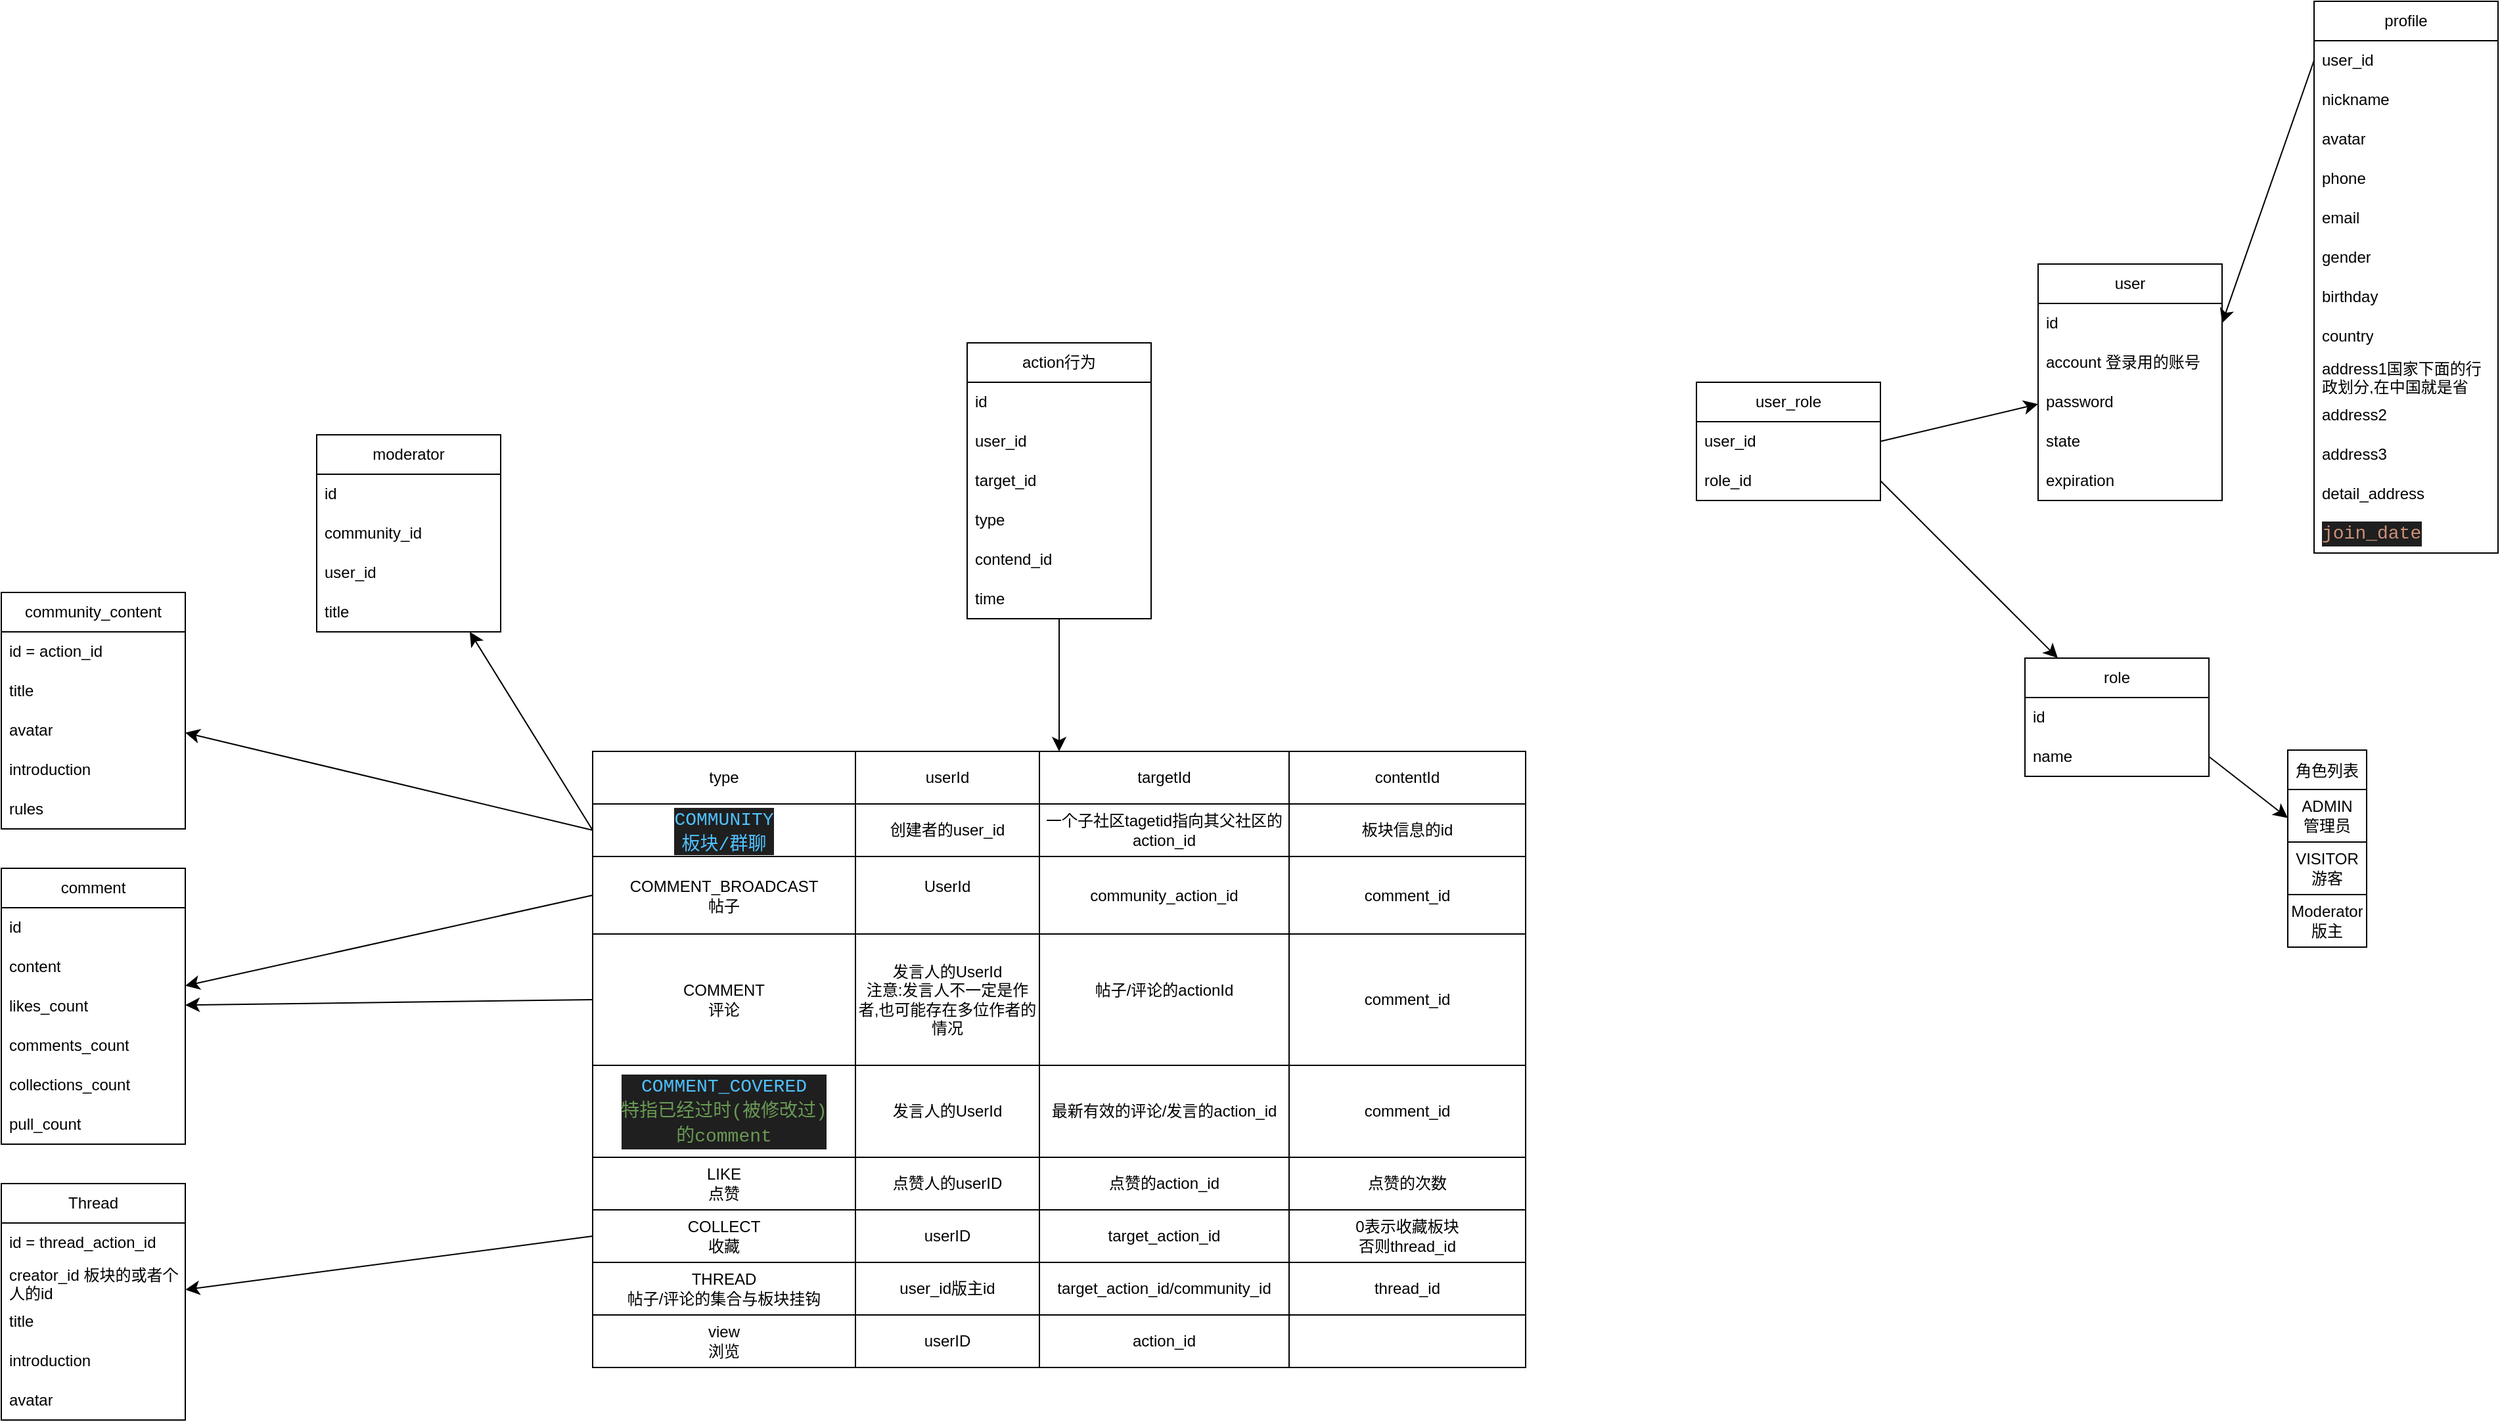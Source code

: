 <mxfile version="24.7.5" pages="6">
  <diagram id="XmuHiyQ2-HndU6ZHUzZJ" name="第 3 页">
    <mxGraphModel dx="3434" dy="1334" grid="1" gridSize="10" guides="1" tooltips="1" connect="1" arrows="1" fold="1" page="0" pageScale="1" pageWidth="1169" pageHeight="827" math="0" shadow="0">
      <root>
        <mxCell id="0" />
        <mxCell id="1" parent="0" />
        <mxCell id="jVkeZ5hO6xtGJMO7U0UU-37" value="" style="shape=table;startSize=0;container=1;collapsible=0;childLayout=tableLayout;" parent="1" vertex="1">
          <mxGeometry x="-1390" y="531" width="710" height="469" as="geometry" />
        </mxCell>
        <mxCell id="jVkeZ5hO6xtGJMO7U0UU-38" value="" style="shape=tableRow;horizontal=0;startSize=0;swimlaneHead=0;swimlaneBody=0;strokeColor=inherit;top=0;left=0;bottom=0;right=0;collapsible=0;dropTarget=0;fillColor=none;points=[[0,0.5],[1,0.5]];portConstraint=eastwest;" parent="jVkeZ5hO6xtGJMO7U0UU-37" vertex="1">
          <mxGeometry width="710" height="40" as="geometry" />
        </mxCell>
        <mxCell id="jVkeZ5hO6xtGJMO7U0UU-39" value="type" style="shape=partialRectangle;html=1;whiteSpace=wrap;connectable=0;strokeColor=inherit;overflow=hidden;fillColor=none;top=0;left=0;bottom=0;right=0;pointerEvents=1;" parent="jVkeZ5hO6xtGJMO7U0UU-38" vertex="1">
          <mxGeometry width="200" height="40" as="geometry">
            <mxRectangle width="200" height="40" as="alternateBounds" />
          </mxGeometry>
        </mxCell>
        <mxCell id="jVkeZ5hO6xtGJMO7U0UU-40" value="userId" style="shape=partialRectangle;html=1;whiteSpace=wrap;connectable=0;strokeColor=inherit;overflow=hidden;fillColor=none;top=0;left=0;bottom=0;right=0;pointerEvents=1;" parent="jVkeZ5hO6xtGJMO7U0UU-38" vertex="1">
          <mxGeometry x="200" width="140" height="40" as="geometry">
            <mxRectangle width="140" height="40" as="alternateBounds" />
          </mxGeometry>
        </mxCell>
        <mxCell id="jVkeZ5hO6xtGJMO7U0UU-41" value="targetId" style="shape=partialRectangle;html=1;whiteSpace=wrap;connectable=0;strokeColor=inherit;overflow=hidden;fillColor=none;top=0;left=0;bottom=0;right=0;pointerEvents=1;" parent="jVkeZ5hO6xtGJMO7U0UU-38" vertex="1">
          <mxGeometry x="340" width="190" height="40" as="geometry">
            <mxRectangle width="190" height="40" as="alternateBounds" />
          </mxGeometry>
        </mxCell>
        <mxCell id="jVkeZ5hO6xtGJMO7U0UU-42" value="contentId" style="shape=partialRectangle;html=1;whiteSpace=wrap;connectable=0;strokeColor=inherit;overflow=hidden;fillColor=none;top=0;left=0;bottom=0;right=0;pointerEvents=1;" parent="jVkeZ5hO6xtGJMO7U0UU-38" vertex="1">
          <mxGeometry x="530" width="180" height="40" as="geometry">
            <mxRectangle width="180" height="40" as="alternateBounds" />
          </mxGeometry>
        </mxCell>
        <mxCell id="jVkeZ5hO6xtGJMO7U0UU-45" value="" style="shape=tableRow;horizontal=0;startSize=0;swimlaneHead=0;swimlaneBody=0;strokeColor=inherit;top=0;left=0;bottom=0;right=0;collapsible=0;dropTarget=0;fillColor=none;points=[[0,0.5],[1,0.5]];portConstraint=eastwest;" parent="jVkeZ5hO6xtGJMO7U0UU-37" vertex="1">
          <mxGeometry y="40" width="710" height="40" as="geometry" />
        </mxCell>
        <mxCell id="jVkeZ5hO6xtGJMO7U0UU-46" value="&lt;div style=&quot;background-color: rgb(31, 31, 31); font-family: Consolas, &amp;quot;Courier New&amp;quot;, monospace; font-size: 14px; line-height: 19px; white-space: pre;&quot;&gt;&lt;font color=&quot;#4fc1ff&quot;&gt;COMMUNITY&lt;/font&gt;&lt;/div&gt;&lt;div style=&quot;background-color: rgb(31, 31, 31); font-family: Consolas, &amp;quot;Courier New&amp;quot;, monospace; font-size: 14px; line-height: 19px; white-space: pre;&quot;&gt;&lt;font color=&quot;#4fc1ff&quot;&gt;板块/群聊&lt;/font&gt;&lt;/div&gt;" style="shape=partialRectangle;html=1;whiteSpace=wrap;connectable=0;strokeColor=inherit;overflow=hidden;fillColor=none;top=0;left=0;bottom=0;right=0;pointerEvents=1;" parent="jVkeZ5hO6xtGJMO7U0UU-45" vertex="1">
          <mxGeometry width="200" height="40" as="geometry">
            <mxRectangle width="200" height="40" as="alternateBounds" />
          </mxGeometry>
        </mxCell>
        <mxCell id="jVkeZ5hO6xtGJMO7U0UU-47" value="创建者的user_id" style="shape=partialRectangle;html=1;whiteSpace=wrap;connectable=0;strokeColor=inherit;overflow=hidden;fillColor=none;top=0;left=0;bottom=0;right=0;pointerEvents=1;" parent="jVkeZ5hO6xtGJMO7U0UU-45" vertex="1">
          <mxGeometry x="200" width="140" height="40" as="geometry">
            <mxRectangle width="140" height="40" as="alternateBounds" />
          </mxGeometry>
        </mxCell>
        <mxCell id="jVkeZ5hO6xtGJMO7U0UU-48" value="一个子社区tagetid指向其父社区的action_id" style="shape=partialRectangle;html=1;whiteSpace=wrap;connectable=0;strokeColor=inherit;overflow=hidden;fillColor=none;top=0;left=0;bottom=0;right=0;pointerEvents=1;" parent="jVkeZ5hO6xtGJMO7U0UU-45" vertex="1">
          <mxGeometry x="340" width="190" height="40" as="geometry">
            <mxRectangle width="190" height="40" as="alternateBounds" />
          </mxGeometry>
        </mxCell>
        <mxCell id="jVkeZ5hO6xtGJMO7U0UU-49" value="板块信息的id" style="shape=partialRectangle;html=1;whiteSpace=wrap;connectable=0;strokeColor=inherit;overflow=hidden;fillColor=none;top=0;left=0;bottom=0;right=0;pointerEvents=1;" parent="jVkeZ5hO6xtGJMO7U0UU-45" vertex="1">
          <mxGeometry x="530" width="180" height="40" as="geometry">
            <mxRectangle width="180" height="40" as="alternateBounds" />
          </mxGeometry>
        </mxCell>
        <mxCell id="neviRaYVwyy8WAOLnTko-24" style="shape=tableRow;horizontal=0;startSize=0;swimlaneHead=0;swimlaneBody=0;strokeColor=inherit;top=0;left=0;bottom=0;right=0;collapsible=0;dropTarget=0;fillColor=none;points=[[0,0.5],[1,0.5]];portConstraint=eastwest;" parent="jVkeZ5hO6xtGJMO7U0UU-37" vertex="1">
          <mxGeometry y="80" width="710" height="59" as="geometry" />
        </mxCell>
        <mxCell id="neviRaYVwyy8WAOLnTko-25" value="&lt;div&gt;COMMENT_BROADCAST&lt;/div&gt;&lt;div&gt;帖子&lt;/div&gt;" style="shape=partialRectangle;html=1;whiteSpace=wrap;connectable=0;strokeColor=inherit;overflow=hidden;fillColor=none;top=0;left=0;bottom=0;right=0;pointerEvents=1;" parent="neviRaYVwyy8WAOLnTko-24" vertex="1">
          <mxGeometry width="200" height="59" as="geometry">
            <mxRectangle width="200" height="59" as="alternateBounds" />
          </mxGeometry>
        </mxCell>
        <mxCell id="neviRaYVwyy8WAOLnTko-26" value="UserId&lt;div&gt;&lt;br&gt;&lt;/div&gt;" style="shape=partialRectangle;html=1;whiteSpace=wrap;connectable=0;strokeColor=inherit;overflow=hidden;fillColor=none;top=0;left=0;bottom=0;right=0;pointerEvents=1;" parent="neviRaYVwyy8WAOLnTko-24" vertex="1">
          <mxGeometry x="200" width="140" height="59" as="geometry">
            <mxRectangle width="140" height="59" as="alternateBounds" />
          </mxGeometry>
        </mxCell>
        <mxCell id="neviRaYVwyy8WAOLnTko-27" value="community_action_id" style="shape=partialRectangle;html=1;whiteSpace=wrap;connectable=0;strokeColor=inherit;overflow=hidden;fillColor=none;top=0;left=0;bottom=0;right=0;pointerEvents=1;" parent="neviRaYVwyy8WAOLnTko-24" vertex="1">
          <mxGeometry x="340" width="190" height="59" as="geometry">
            <mxRectangle width="190" height="59" as="alternateBounds" />
          </mxGeometry>
        </mxCell>
        <mxCell id="neviRaYVwyy8WAOLnTko-28" value="comment_id" style="shape=partialRectangle;html=1;whiteSpace=wrap;connectable=0;strokeColor=inherit;overflow=hidden;fillColor=none;top=0;left=0;bottom=0;right=0;pointerEvents=1;" parent="neviRaYVwyy8WAOLnTko-24" vertex="1">
          <mxGeometry x="530" width="180" height="59" as="geometry">
            <mxRectangle width="180" height="59" as="alternateBounds" />
          </mxGeometry>
        </mxCell>
        <mxCell id="jVkeZ5hO6xtGJMO7U0UU-52" value="" style="shape=tableRow;horizontal=0;startSize=0;swimlaneHead=0;swimlaneBody=0;strokeColor=inherit;top=0;left=0;bottom=0;right=0;collapsible=0;dropTarget=0;fillColor=none;points=[[0,0.5],[1,0.5]];portConstraint=eastwest;" parent="jVkeZ5hO6xtGJMO7U0UU-37" vertex="1">
          <mxGeometry y="139" width="710" height="100" as="geometry" />
        </mxCell>
        <mxCell id="jVkeZ5hO6xtGJMO7U0UU-53" value="&lt;div&gt;COMMENT&lt;/div&gt;&lt;div&gt;评论&lt;/div&gt;" style="shape=partialRectangle;html=1;whiteSpace=wrap;connectable=0;strokeColor=inherit;overflow=hidden;fillColor=none;top=0;left=0;bottom=0;right=0;pointerEvents=1;" parent="jVkeZ5hO6xtGJMO7U0UU-52" vertex="1">
          <mxGeometry width="200" height="100" as="geometry">
            <mxRectangle width="200" height="100" as="alternateBounds" />
          </mxGeometry>
        </mxCell>
        <mxCell id="jVkeZ5hO6xtGJMO7U0UU-54" value="发言人的UserId&lt;div&gt;注意:发言人不一定是作者,也可能存在多位作者的情况&lt;/div&gt;" style="shape=partialRectangle;html=1;whiteSpace=wrap;connectable=0;strokeColor=inherit;overflow=hidden;fillColor=none;top=0;left=0;bottom=0;right=0;pointerEvents=1;" parent="jVkeZ5hO6xtGJMO7U0UU-52" vertex="1">
          <mxGeometry x="200" width="140" height="100" as="geometry">
            <mxRectangle width="140" height="100" as="alternateBounds" />
          </mxGeometry>
        </mxCell>
        <mxCell id="jVkeZ5hO6xtGJMO7U0UU-55" value="帖子/评论的actionId&lt;div&gt;&lt;br&gt;&lt;/div&gt;" style="shape=partialRectangle;html=1;whiteSpace=wrap;connectable=0;strokeColor=inherit;overflow=hidden;fillColor=none;top=0;left=0;bottom=0;right=0;pointerEvents=1;" parent="jVkeZ5hO6xtGJMO7U0UU-52" vertex="1">
          <mxGeometry x="340" width="190" height="100" as="geometry">
            <mxRectangle width="190" height="100" as="alternateBounds" />
          </mxGeometry>
        </mxCell>
        <mxCell id="jVkeZ5hO6xtGJMO7U0UU-56" value="comment_id" style="shape=partialRectangle;html=1;whiteSpace=wrap;connectable=0;strokeColor=inherit;overflow=hidden;fillColor=none;top=0;left=0;bottom=0;right=0;pointerEvents=1;" parent="jVkeZ5hO6xtGJMO7U0UU-52" vertex="1">
          <mxGeometry x="530" width="180" height="100" as="geometry">
            <mxRectangle width="180" height="100" as="alternateBounds" />
          </mxGeometry>
        </mxCell>
        <mxCell id="jVkeZ5hO6xtGJMO7U0UU-78" style="shape=tableRow;horizontal=0;startSize=0;swimlaneHead=0;swimlaneBody=0;strokeColor=inherit;top=0;left=0;bottom=0;right=0;collapsible=0;dropTarget=0;fillColor=none;points=[[0,0.5],[1,0.5]];portConstraint=eastwest;" parent="jVkeZ5hO6xtGJMO7U0UU-37" vertex="1">
          <mxGeometry y="239" width="710" height="70" as="geometry" />
        </mxCell>
        <mxCell id="jVkeZ5hO6xtGJMO7U0UU-79" value="&lt;div style=&quot;color: rgb(204, 204, 204); background-color: rgb(31, 31, 31); font-family: Consolas, &amp;quot;Courier New&amp;quot;, monospace; font-size: 14px; line-height: 19px; white-space: pre;&quot;&gt;&lt;span style=&quot;color: #4fc1ff;&quot;&gt;COMMENT_COVERED&lt;/span&gt;&lt;/div&gt;&lt;div style=&quot;color: rgb(204, 204, 204); background-color: rgb(31, 31, 31); font-family: Consolas, &amp;quot;Courier New&amp;quot;, monospace; font-size: 14px; line-height: 19px; white-space: pre;&quot;&gt;&lt;div style=&quot;line-height: 19px;&quot;&gt;&lt;span style=&quot;color: #6a9955;&quot;&gt;特指已经过时(被修改过)&lt;/span&gt;&lt;/div&gt;&lt;div style=&quot;line-height: 19px;&quot;&gt;&lt;span style=&quot;color: #6a9955;&quot;&gt;的comment&lt;/span&gt;&lt;/div&gt;&lt;/div&gt;" style="shape=partialRectangle;html=1;whiteSpace=wrap;connectable=0;strokeColor=inherit;overflow=hidden;fillColor=none;top=0;left=0;bottom=0;right=0;pointerEvents=1;" parent="jVkeZ5hO6xtGJMO7U0UU-78" vertex="1">
          <mxGeometry width="200" height="70" as="geometry">
            <mxRectangle width="200" height="70" as="alternateBounds" />
          </mxGeometry>
        </mxCell>
        <mxCell id="jVkeZ5hO6xtGJMO7U0UU-80" value="发言人的UserId" style="shape=partialRectangle;html=1;whiteSpace=wrap;connectable=0;strokeColor=inherit;overflow=hidden;fillColor=none;top=0;left=0;bottom=0;right=0;pointerEvents=1;" parent="jVkeZ5hO6xtGJMO7U0UU-78" vertex="1">
          <mxGeometry x="200" width="140" height="70" as="geometry">
            <mxRectangle width="140" height="70" as="alternateBounds" />
          </mxGeometry>
        </mxCell>
        <mxCell id="jVkeZ5hO6xtGJMO7U0UU-81" value="最新有效的评论/发言的action_id" style="shape=partialRectangle;html=1;whiteSpace=wrap;connectable=0;strokeColor=inherit;overflow=hidden;fillColor=none;top=0;left=0;bottom=0;right=0;pointerEvents=1;" parent="jVkeZ5hO6xtGJMO7U0UU-78" vertex="1">
          <mxGeometry x="340" width="190" height="70" as="geometry">
            <mxRectangle width="190" height="70" as="alternateBounds" />
          </mxGeometry>
        </mxCell>
        <mxCell id="jVkeZ5hO6xtGJMO7U0UU-82" value="comment_id" style="shape=partialRectangle;html=1;whiteSpace=wrap;connectable=0;strokeColor=inherit;overflow=hidden;fillColor=none;top=0;left=0;bottom=0;right=0;pointerEvents=1;" parent="jVkeZ5hO6xtGJMO7U0UU-78" vertex="1">
          <mxGeometry x="530" width="180" height="70" as="geometry">
            <mxRectangle width="180" height="70" as="alternateBounds" />
          </mxGeometry>
        </mxCell>
        <mxCell id="jVkeZ5hO6xtGJMO7U0UU-59" value="" style="shape=tableRow;horizontal=0;startSize=0;swimlaneHead=0;swimlaneBody=0;strokeColor=inherit;top=0;left=0;bottom=0;right=0;collapsible=0;dropTarget=0;fillColor=none;points=[[0,0.5],[1,0.5]];portConstraint=eastwest;" parent="jVkeZ5hO6xtGJMO7U0UU-37" vertex="1">
          <mxGeometry y="309" width="710" height="40" as="geometry" />
        </mxCell>
        <mxCell id="jVkeZ5hO6xtGJMO7U0UU-60" value="LIKE&lt;div&gt;点赞&lt;/div&gt;" style="shape=partialRectangle;html=1;whiteSpace=wrap;connectable=0;strokeColor=inherit;overflow=hidden;fillColor=none;top=0;left=0;bottom=0;right=0;pointerEvents=1;" parent="jVkeZ5hO6xtGJMO7U0UU-59" vertex="1">
          <mxGeometry width="200" height="40" as="geometry">
            <mxRectangle width="200" height="40" as="alternateBounds" />
          </mxGeometry>
        </mxCell>
        <mxCell id="jVkeZ5hO6xtGJMO7U0UU-61" value="点赞人的userID" style="shape=partialRectangle;html=1;whiteSpace=wrap;connectable=0;strokeColor=inherit;overflow=hidden;fillColor=none;top=0;left=0;bottom=0;right=0;pointerEvents=1;" parent="jVkeZ5hO6xtGJMO7U0UU-59" vertex="1">
          <mxGeometry x="200" width="140" height="40" as="geometry">
            <mxRectangle width="140" height="40" as="alternateBounds" />
          </mxGeometry>
        </mxCell>
        <mxCell id="jVkeZ5hO6xtGJMO7U0UU-62" value="点赞的action_id" style="shape=partialRectangle;html=1;whiteSpace=wrap;connectable=0;strokeColor=inherit;overflow=hidden;fillColor=none;top=0;left=0;bottom=0;right=0;pointerEvents=1;" parent="jVkeZ5hO6xtGJMO7U0UU-59" vertex="1">
          <mxGeometry x="340" width="190" height="40" as="geometry">
            <mxRectangle width="190" height="40" as="alternateBounds" />
          </mxGeometry>
        </mxCell>
        <mxCell id="jVkeZ5hO6xtGJMO7U0UU-63" value="点赞的次数" style="shape=partialRectangle;html=1;whiteSpace=wrap;connectable=0;strokeColor=inherit;overflow=hidden;fillColor=none;top=0;left=0;bottom=0;right=0;pointerEvents=1;" parent="jVkeZ5hO6xtGJMO7U0UU-59" vertex="1">
          <mxGeometry x="530" width="180" height="40" as="geometry">
            <mxRectangle width="180" height="40" as="alternateBounds" />
          </mxGeometry>
        </mxCell>
        <mxCell id="neviRaYVwyy8WAOLnTko-19" style="shape=tableRow;horizontal=0;startSize=0;swimlaneHead=0;swimlaneBody=0;strokeColor=inherit;top=0;left=0;bottom=0;right=0;collapsible=0;dropTarget=0;fillColor=none;points=[[0,0.5],[1,0.5]];portConstraint=eastwest;" parent="jVkeZ5hO6xtGJMO7U0UU-37" vertex="1">
          <mxGeometry y="349" width="710" height="40" as="geometry" />
        </mxCell>
        <mxCell id="neviRaYVwyy8WAOLnTko-20" value="COLLECT&lt;div&gt;收藏&lt;/div&gt;" style="shape=partialRectangle;html=1;whiteSpace=wrap;connectable=0;strokeColor=inherit;overflow=hidden;fillColor=none;top=0;left=0;bottom=0;right=0;pointerEvents=1;" parent="neviRaYVwyy8WAOLnTko-19" vertex="1">
          <mxGeometry width="200" height="40" as="geometry">
            <mxRectangle width="200" height="40" as="alternateBounds" />
          </mxGeometry>
        </mxCell>
        <mxCell id="neviRaYVwyy8WAOLnTko-21" value="userID" style="shape=partialRectangle;html=1;whiteSpace=wrap;connectable=0;strokeColor=inherit;overflow=hidden;fillColor=none;top=0;left=0;bottom=0;right=0;pointerEvents=1;" parent="neviRaYVwyy8WAOLnTko-19" vertex="1">
          <mxGeometry x="200" width="140" height="40" as="geometry">
            <mxRectangle width="140" height="40" as="alternateBounds" />
          </mxGeometry>
        </mxCell>
        <mxCell id="neviRaYVwyy8WAOLnTko-22" value="target_action_id" style="shape=partialRectangle;html=1;whiteSpace=wrap;connectable=0;strokeColor=inherit;overflow=hidden;fillColor=none;top=0;left=0;bottom=0;right=0;pointerEvents=1;" parent="neviRaYVwyy8WAOLnTko-19" vertex="1">
          <mxGeometry x="340" width="190" height="40" as="geometry">
            <mxRectangle width="190" height="40" as="alternateBounds" />
          </mxGeometry>
        </mxCell>
        <mxCell id="neviRaYVwyy8WAOLnTko-23" value="0表示收藏板块&lt;div&gt;否则thread_id&lt;/div&gt;" style="shape=partialRectangle;html=1;whiteSpace=wrap;connectable=0;strokeColor=inherit;overflow=hidden;fillColor=none;top=0;left=0;bottom=0;right=0;pointerEvents=1;" parent="neviRaYVwyy8WAOLnTko-19" vertex="1">
          <mxGeometry x="530" width="180" height="40" as="geometry">
            <mxRectangle width="180" height="40" as="alternateBounds" />
          </mxGeometry>
        </mxCell>
        <mxCell id="neviRaYVwyy8WAOLnTko-30" style="shape=tableRow;horizontal=0;startSize=0;swimlaneHead=0;swimlaneBody=0;strokeColor=inherit;top=0;left=0;bottom=0;right=0;collapsible=0;dropTarget=0;fillColor=none;points=[[0,0.5],[1,0.5]];portConstraint=eastwest;" parent="jVkeZ5hO6xtGJMO7U0UU-37" vertex="1">
          <mxGeometry y="389" width="710" height="40" as="geometry" />
        </mxCell>
        <mxCell id="neviRaYVwyy8WAOLnTko-31" value="THREAD&lt;div&gt;帖子/评论的集合与板块挂钩&lt;/div&gt;" style="shape=partialRectangle;html=1;whiteSpace=wrap;connectable=0;strokeColor=inherit;overflow=hidden;fillColor=none;top=0;left=0;bottom=0;right=0;pointerEvents=1;" parent="neviRaYVwyy8WAOLnTko-30" vertex="1">
          <mxGeometry width="200" height="40" as="geometry">
            <mxRectangle width="200" height="40" as="alternateBounds" />
          </mxGeometry>
        </mxCell>
        <mxCell id="neviRaYVwyy8WAOLnTko-32" value="user_id版主id" style="shape=partialRectangle;html=1;whiteSpace=wrap;connectable=0;strokeColor=inherit;overflow=hidden;fillColor=none;top=0;left=0;bottom=0;right=0;pointerEvents=1;" parent="neviRaYVwyy8WAOLnTko-30" vertex="1">
          <mxGeometry x="200" width="140" height="40" as="geometry">
            <mxRectangle width="140" height="40" as="alternateBounds" />
          </mxGeometry>
        </mxCell>
        <mxCell id="neviRaYVwyy8WAOLnTko-33" value="target_action_id/community_id" style="shape=partialRectangle;html=1;whiteSpace=wrap;connectable=0;strokeColor=inherit;overflow=hidden;fillColor=none;top=0;left=0;bottom=0;right=0;pointerEvents=1;" parent="neviRaYVwyy8WAOLnTko-30" vertex="1">
          <mxGeometry x="340" width="190" height="40" as="geometry">
            <mxRectangle width="190" height="40" as="alternateBounds" />
          </mxGeometry>
        </mxCell>
        <mxCell id="neviRaYVwyy8WAOLnTko-34" value="thread_id" style="shape=partialRectangle;html=1;whiteSpace=wrap;connectable=0;strokeColor=inherit;overflow=hidden;fillColor=none;top=0;left=0;bottom=0;right=0;pointerEvents=1;" parent="neviRaYVwyy8WAOLnTko-30" vertex="1">
          <mxGeometry x="530" width="180" height="40" as="geometry">
            <mxRectangle width="180" height="40" as="alternateBounds" />
          </mxGeometry>
        </mxCell>
        <mxCell id="jVkeZ5hO6xtGJMO7U0UU-66" value="" style="shape=tableRow;horizontal=0;startSize=0;swimlaneHead=0;swimlaneBody=0;strokeColor=inherit;top=0;left=0;bottom=0;right=0;collapsible=0;dropTarget=0;fillColor=none;points=[[0,0.5],[1,0.5]];portConstraint=eastwest;" parent="jVkeZ5hO6xtGJMO7U0UU-37" vertex="1">
          <mxGeometry y="429" width="710" height="40" as="geometry" />
        </mxCell>
        <mxCell id="jVkeZ5hO6xtGJMO7U0UU-67" value="&lt;div&gt;view&lt;/div&gt;&lt;div&gt;浏览&lt;/div&gt;" style="shape=partialRectangle;html=1;whiteSpace=wrap;connectable=0;strokeColor=inherit;overflow=hidden;fillColor=none;top=0;left=0;bottom=0;right=0;pointerEvents=1;" parent="jVkeZ5hO6xtGJMO7U0UU-66" vertex="1">
          <mxGeometry width="200" height="40" as="geometry">
            <mxRectangle width="200" height="40" as="alternateBounds" />
          </mxGeometry>
        </mxCell>
        <mxCell id="jVkeZ5hO6xtGJMO7U0UU-68" value="userID" style="shape=partialRectangle;html=1;whiteSpace=wrap;connectable=0;strokeColor=inherit;overflow=hidden;fillColor=none;top=0;left=0;bottom=0;right=0;pointerEvents=1;" parent="jVkeZ5hO6xtGJMO7U0UU-66" vertex="1">
          <mxGeometry x="200" width="140" height="40" as="geometry">
            <mxRectangle width="140" height="40" as="alternateBounds" />
          </mxGeometry>
        </mxCell>
        <mxCell id="jVkeZ5hO6xtGJMO7U0UU-69" value="action_id" style="shape=partialRectangle;html=1;whiteSpace=wrap;connectable=0;strokeColor=inherit;overflow=hidden;fillColor=none;top=0;left=0;bottom=0;right=0;pointerEvents=1;" parent="jVkeZ5hO6xtGJMO7U0UU-66" vertex="1">
          <mxGeometry x="340" width="190" height="40" as="geometry">
            <mxRectangle width="190" height="40" as="alternateBounds" />
          </mxGeometry>
        </mxCell>
        <mxCell id="jVkeZ5hO6xtGJMO7U0UU-70" value="" style="shape=partialRectangle;html=1;whiteSpace=wrap;connectable=0;strokeColor=inherit;overflow=hidden;fillColor=none;top=0;left=0;bottom=0;right=0;pointerEvents=1;" parent="jVkeZ5hO6xtGJMO7U0UU-66" vertex="1">
          <mxGeometry x="530" width="180" height="40" as="geometry">
            <mxRectangle width="180" height="40" as="alternateBounds" />
          </mxGeometry>
        </mxCell>
        <mxCell id="jVkeZ5hO6xtGJMO7U0UU-91" value="Thread" style="swimlane;fontStyle=0;childLayout=stackLayout;horizontal=1;startSize=30;horizontalStack=0;resizeParent=1;resizeParentMax=0;resizeLast=0;collapsible=1;marginBottom=0;whiteSpace=wrap;html=1;" parent="1" vertex="1">
          <mxGeometry x="-1840" y="860" width="140" height="180" as="geometry" />
        </mxCell>
        <mxCell id="jVkeZ5hO6xtGJMO7U0UU-92" value="id = thread_action_id" style="text;strokeColor=none;fillColor=none;align=left;verticalAlign=middle;spacingLeft=4;spacingRight=4;overflow=hidden;points=[[0,0.5],[1,0.5]];portConstraint=eastwest;rotatable=0;whiteSpace=wrap;html=1;" parent="jVkeZ5hO6xtGJMO7U0UU-91" vertex="1">
          <mxGeometry y="30" width="140" height="30" as="geometry" />
        </mxCell>
        <mxCell id="jVkeZ5hO6xtGJMO7U0UU-99" value="creator_id 板块的或者个人的id" style="text;strokeColor=none;fillColor=none;align=left;verticalAlign=middle;spacingLeft=4;spacingRight=4;overflow=hidden;points=[[0,0.5],[1,0.5]];portConstraint=eastwest;rotatable=0;whiteSpace=wrap;html=1;" parent="jVkeZ5hO6xtGJMO7U0UU-91" vertex="1">
          <mxGeometry y="60" width="140" height="30" as="geometry" />
        </mxCell>
        <mxCell id="jVkeZ5hO6xtGJMO7U0UU-93" value="title&amp;nbsp;" style="text;strokeColor=none;fillColor=none;align=left;verticalAlign=middle;spacingLeft=4;spacingRight=4;overflow=hidden;points=[[0,0.5],[1,0.5]];portConstraint=eastwest;rotatable=0;whiteSpace=wrap;html=1;" parent="jVkeZ5hO6xtGJMO7U0UU-91" vertex="1">
          <mxGeometry y="90" width="140" height="30" as="geometry" />
        </mxCell>
        <mxCell id="neviRaYVwyy8WAOLnTko-17" value="introduction" style="text;strokeColor=none;fillColor=none;align=left;verticalAlign=middle;spacingLeft=4;spacingRight=4;overflow=hidden;points=[[0,0.5],[1,0.5]];portConstraint=eastwest;rotatable=0;whiteSpace=wrap;html=1;" parent="jVkeZ5hO6xtGJMO7U0UU-91" vertex="1">
          <mxGeometry y="120" width="140" height="30" as="geometry" />
        </mxCell>
        <mxCell id="neviRaYVwyy8WAOLnTko-16" value="avatar" style="text;strokeColor=none;fillColor=none;align=left;verticalAlign=middle;spacingLeft=4;spacingRight=4;overflow=hidden;points=[[0,0.5],[1,0.5]];portConstraint=eastwest;rotatable=0;whiteSpace=wrap;html=1;" parent="jVkeZ5hO6xtGJMO7U0UU-91" vertex="1">
          <mxGeometry y="150" width="140" height="30" as="geometry" />
        </mxCell>
        <mxCell id="_eSrgJDO7bjos9VQj2bo-18" style="edgeStyle=none;curved=1;rounded=0;orthogonalLoop=1;jettySize=auto;html=1;fontSize=12;startSize=8;endSize=8;" parent="1" source="jVkeZ5hO6xtGJMO7U0UU-100" target="jVkeZ5hO6xtGJMO7U0UU-38" edge="1">
          <mxGeometry relative="1" as="geometry" />
        </mxCell>
        <mxCell id="jVkeZ5hO6xtGJMO7U0UU-100" value="action行为" style="swimlane;fontStyle=0;childLayout=stackLayout;horizontal=1;startSize=30;horizontalStack=0;resizeParent=1;resizeParentMax=0;resizeLast=0;collapsible=1;marginBottom=0;whiteSpace=wrap;html=1;" parent="1" vertex="1">
          <mxGeometry x="-1105" y="220" width="140" height="210" as="geometry" />
        </mxCell>
        <mxCell id="jVkeZ5hO6xtGJMO7U0UU-101" value="id" style="text;strokeColor=none;fillColor=none;align=left;verticalAlign=middle;spacingLeft=4;spacingRight=4;overflow=hidden;points=[[0,0.5],[1,0.5]];portConstraint=eastwest;rotatable=0;whiteSpace=wrap;html=1;" parent="jVkeZ5hO6xtGJMO7U0UU-100" vertex="1">
          <mxGeometry y="30" width="140" height="30" as="geometry" />
        </mxCell>
        <mxCell id="jVkeZ5hO6xtGJMO7U0UU-102" value="user_id" style="text;strokeColor=none;fillColor=none;align=left;verticalAlign=middle;spacingLeft=4;spacingRight=4;overflow=hidden;points=[[0,0.5],[1,0.5]];portConstraint=eastwest;rotatable=0;whiteSpace=wrap;html=1;" parent="jVkeZ5hO6xtGJMO7U0UU-100" vertex="1">
          <mxGeometry y="60" width="140" height="30" as="geometry" />
        </mxCell>
        <mxCell id="jVkeZ5hO6xtGJMO7U0UU-103" value="target_id" style="text;strokeColor=none;fillColor=none;align=left;verticalAlign=middle;spacingLeft=4;spacingRight=4;overflow=hidden;points=[[0,0.5],[1,0.5]];portConstraint=eastwest;rotatable=0;whiteSpace=wrap;html=1;" parent="jVkeZ5hO6xtGJMO7U0UU-100" vertex="1">
          <mxGeometry y="90" width="140" height="30" as="geometry" />
        </mxCell>
        <mxCell id="jVkeZ5hO6xtGJMO7U0UU-108" value="type" style="text;strokeColor=none;fillColor=none;align=left;verticalAlign=middle;spacingLeft=4;spacingRight=4;overflow=hidden;points=[[0,0.5],[1,0.5]];portConstraint=eastwest;rotatable=0;whiteSpace=wrap;html=1;" parent="jVkeZ5hO6xtGJMO7U0UU-100" vertex="1">
          <mxGeometry y="120" width="140" height="30" as="geometry" />
        </mxCell>
        <mxCell id="jVkeZ5hO6xtGJMO7U0UU-107" value="contend_id" style="text;strokeColor=none;fillColor=none;align=left;verticalAlign=middle;spacingLeft=4;spacingRight=4;overflow=hidden;points=[[0,0.5],[1,0.5]];portConstraint=eastwest;rotatable=0;whiteSpace=wrap;html=1;" parent="jVkeZ5hO6xtGJMO7U0UU-100" vertex="1">
          <mxGeometry y="150" width="140" height="30" as="geometry" />
        </mxCell>
        <mxCell id="jVkeZ5hO6xtGJMO7U0UU-106" value="time" style="text;strokeColor=none;fillColor=none;align=left;verticalAlign=middle;spacingLeft=4;spacingRight=4;overflow=hidden;points=[[0,0.5],[1,0.5]];portConstraint=eastwest;rotatable=0;whiteSpace=wrap;html=1;" parent="jVkeZ5hO6xtGJMO7U0UU-100" vertex="1">
          <mxGeometry y="180" width="140" height="30" as="geometry" />
        </mxCell>
        <mxCell id="jVkeZ5hO6xtGJMO7U0UU-110" value="comment" style="swimlane;fontStyle=0;childLayout=stackLayout;horizontal=1;startSize=30;horizontalStack=0;resizeParent=1;resizeParentMax=0;resizeLast=0;collapsible=1;marginBottom=0;whiteSpace=wrap;html=1;" parent="1" vertex="1">
          <mxGeometry x="-1840" y="620" width="140" height="210" as="geometry" />
        </mxCell>
        <mxCell id="jVkeZ5hO6xtGJMO7U0UU-111" value="id" style="text;strokeColor=none;fillColor=none;align=left;verticalAlign=middle;spacingLeft=4;spacingRight=4;overflow=hidden;points=[[0,0.5],[1,0.5]];portConstraint=eastwest;rotatable=0;whiteSpace=wrap;html=1;" parent="jVkeZ5hO6xtGJMO7U0UU-110" vertex="1">
          <mxGeometry y="30" width="140" height="30" as="geometry" />
        </mxCell>
        <mxCell id="jVkeZ5hO6xtGJMO7U0UU-112" value="content" style="text;strokeColor=none;fillColor=none;align=left;verticalAlign=middle;spacingLeft=4;spacingRight=4;overflow=hidden;points=[[0,0.5],[1,0.5]];portConstraint=eastwest;rotatable=0;whiteSpace=wrap;html=1;" parent="jVkeZ5hO6xtGJMO7U0UU-110" vertex="1">
          <mxGeometry y="60" width="140" height="30" as="geometry" />
        </mxCell>
        <mxCell id="jVkeZ5hO6xtGJMO7U0UU-113" value="likes_count" style="text;strokeColor=none;fillColor=none;align=left;verticalAlign=middle;spacingLeft=4;spacingRight=4;overflow=hidden;points=[[0,0.5],[1,0.5]];portConstraint=eastwest;rotatable=0;whiteSpace=wrap;html=1;" parent="jVkeZ5hO6xtGJMO7U0UU-110" vertex="1">
          <mxGeometry y="90" width="140" height="30" as="geometry" />
        </mxCell>
        <mxCell id="jVkeZ5hO6xtGJMO7U0UU-116" value="comments_count" style="text;strokeColor=none;fillColor=none;align=left;verticalAlign=middle;spacingLeft=4;spacingRight=4;overflow=hidden;points=[[0,0.5],[1,0.5]];portConstraint=eastwest;rotatable=0;whiteSpace=wrap;html=1;" parent="jVkeZ5hO6xtGJMO7U0UU-110" vertex="1">
          <mxGeometry y="120" width="140" height="30" as="geometry" />
        </mxCell>
        <mxCell id="jVkeZ5hO6xtGJMO7U0UU-115" value="collections_count" style="text;strokeColor=none;fillColor=none;align=left;verticalAlign=middle;spacingLeft=4;spacingRight=4;overflow=hidden;points=[[0,0.5],[1,0.5]];portConstraint=eastwest;rotatable=0;whiteSpace=wrap;html=1;" parent="jVkeZ5hO6xtGJMO7U0UU-110" vertex="1">
          <mxGeometry y="150" width="140" height="30" as="geometry" />
        </mxCell>
        <mxCell id="jVkeZ5hO6xtGJMO7U0UU-114" value="pull_count" style="text;strokeColor=none;fillColor=none;align=left;verticalAlign=middle;spacingLeft=4;spacingRight=4;overflow=hidden;points=[[0,0.5],[1,0.5]];portConstraint=eastwest;rotatable=0;whiteSpace=wrap;html=1;" parent="jVkeZ5hO6xtGJMO7U0UU-110" vertex="1">
          <mxGeometry y="180" width="140" height="30" as="geometry" />
        </mxCell>
        <mxCell id="jVkeZ5hO6xtGJMO7U0UU-117" style="edgeStyle=none;curved=1;rounded=0;orthogonalLoop=1;jettySize=auto;html=1;fontSize=12;startSize=8;endSize=8;exitX=0;exitY=0.5;exitDx=0;exitDy=0;" parent="1" source="jVkeZ5hO6xtGJMO7U0UU-52" target="jVkeZ5hO6xtGJMO7U0UU-110" edge="1">
          <mxGeometry relative="1" as="geometry" />
        </mxCell>
        <mxCell id="jVkeZ5hO6xtGJMO7U0UU-118" style="edgeStyle=none;curved=1;rounded=0;orthogonalLoop=1;jettySize=auto;html=1;fontSize=12;startSize=8;endSize=8;exitX=0;exitY=0.5;exitDx=0;exitDy=0;" parent="1" source="neviRaYVwyy8WAOLnTko-19" target="jVkeZ5hO6xtGJMO7U0UU-91" edge="1">
          <mxGeometry relative="1" as="geometry">
            <mxPoint x="-1470" y="873.333" as="targetPoint" />
          </mxGeometry>
        </mxCell>
        <mxCell id="_eSrgJDO7bjos9VQj2bo-1" value="user" style="swimlane;fontStyle=0;childLayout=stackLayout;horizontal=1;startSize=30;horizontalStack=0;resizeParent=1;resizeParentMax=0;resizeLast=0;collapsible=1;marginBottom=0;whiteSpace=wrap;html=1;" parent="1" vertex="1">
          <mxGeometry x="-290" y="160" width="140" height="180" as="geometry" />
        </mxCell>
        <mxCell id="_eSrgJDO7bjos9VQj2bo-2" value="id" style="text;strokeColor=none;fillColor=none;align=left;verticalAlign=middle;spacingLeft=4;spacingRight=4;overflow=hidden;points=[[0,0.5],[1,0.5]];portConstraint=eastwest;rotatable=0;whiteSpace=wrap;html=1;" parent="_eSrgJDO7bjos9VQj2bo-1" vertex="1">
          <mxGeometry y="30" width="140" height="30" as="geometry" />
        </mxCell>
        <mxCell id="_eSrgJDO7bjos9VQj2bo-6" value="account 登录用的账号" style="text;strokeColor=none;fillColor=none;align=left;verticalAlign=middle;spacingLeft=4;spacingRight=4;overflow=hidden;points=[[0,0.5],[1,0.5]];portConstraint=eastwest;rotatable=0;whiteSpace=wrap;html=1;" parent="_eSrgJDO7bjos9VQj2bo-1" vertex="1">
          <mxGeometry y="60" width="140" height="30" as="geometry" />
        </mxCell>
        <mxCell id="_eSrgJDO7bjos9VQj2bo-5" value="password&amp;nbsp;" style="text;strokeColor=none;fillColor=none;align=left;verticalAlign=middle;spacingLeft=4;spacingRight=4;overflow=hidden;points=[[0,0.5],[1,0.5]];portConstraint=eastwest;rotatable=0;whiteSpace=wrap;html=1;" parent="_eSrgJDO7bjos9VQj2bo-1" vertex="1">
          <mxGeometry y="90" width="140" height="30" as="geometry" />
        </mxCell>
        <mxCell id="_eSrgJDO7bjos9VQj2bo-23" value="state" style="text;strokeColor=none;fillColor=none;align=left;verticalAlign=middle;spacingLeft=4;spacingRight=4;overflow=hidden;points=[[0,0.5],[1,0.5]];portConstraint=eastwest;rotatable=0;whiteSpace=wrap;html=1;" parent="_eSrgJDO7bjos9VQj2bo-1" vertex="1">
          <mxGeometry y="120" width="140" height="30" as="geometry" />
        </mxCell>
        <mxCell id="_eSrgJDO7bjos9VQj2bo-24" value="expiration" style="text;strokeColor=none;fillColor=none;align=left;verticalAlign=middle;spacingLeft=4;spacingRight=4;overflow=hidden;points=[[0,0.5],[1,0.5]];portConstraint=eastwest;rotatable=0;whiteSpace=wrap;html=1;" parent="_eSrgJDO7bjos9VQj2bo-1" vertex="1">
          <mxGeometry y="150" width="140" height="30" as="geometry" />
        </mxCell>
        <mxCell id="_eSrgJDO7bjos9VQj2bo-8" value="user_role" style="swimlane;fontStyle=0;childLayout=stackLayout;horizontal=1;startSize=30;horizontalStack=0;resizeParent=1;resizeParentMax=0;resizeLast=0;collapsible=1;marginBottom=0;whiteSpace=wrap;html=1;" parent="1" vertex="1">
          <mxGeometry x="-550" y="250" width="140" height="90" as="geometry" />
        </mxCell>
        <mxCell id="_eSrgJDO7bjos9VQj2bo-9" value="user_id" style="text;strokeColor=none;fillColor=none;align=left;verticalAlign=middle;spacingLeft=4;spacingRight=4;overflow=hidden;points=[[0,0.5],[1,0.5]];portConstraint=eastwest;rotatable=0;whiteSpace=wrap;html=1;" parent="_eSrgJDO7bjos9VQj2bo-8" vertex="1">
          <mxGeometry y="30" width="140" height="30" as="geometry" />
        </mxCell>
        <mxCell id="_eSrgJDO7bjos9VQj2bo-10" value="role_id" style="text;strokeColor=none;fillColor=none;align=left;verticalAlign=middle;spacingLeft=4;spacingRight=4;overflow=hidden;points=[[0,0.5],[1,0.5]];portConstraint=eastwest;rotatable=0;whiteSpace=wrap;html=1;" parent="_eSrgJDO7bjos9VQj2bo-8" vertex="1">
          <mxGeometry y="60" width="140" height="30" as="geometry" />
        </mxCell>
        <mxCell id="_eSrgJDO7bjos9VQj2bo-12" style="edgeStyle=none;curved=1;rounded=0;orthogonalLoop=1;jettySize=auto;html=1;exitX=1;exitY=0.5;exitDx=0;exitDy=0;fontSize=12;startSize=8;endSize=8;" parent="1" source="_eSrgJDO7bjos9VQj2bo-9" target="_eSrgJDO7bjos9VQj2bo-1" edge="1">
          <mxGeometry relative="1" as="geometry" />
        </mxCell>
        <mxCell id="_eSrgJDO7bjos9VQj2bo-13" value="role" style="swimlane;fontStyle=0;childLayout=stackLayout;horizontal=1;startSize=30;horizontalStack=0;resizeParent=1;resizeParentMax=0;resizeLast=0;collapsible=1;marginBottom=0;whiteSpace=wrap;html=1;" parent="1" vertex="1">
          <mxGeometry x="-300" y="460" width="140" height="90" as="geometry">
            <mxRectangle x="-300" y="460" width="60" height="30" as="alternateBounds" />
          </mxGeometry>
        </mxCell>
        <mxCell id="_eSrgJDO7bjos9VQj2bo-14" value="id" style="text;strokeColor=none;fillColor=none;align=left;verticalAlign=middle;spacingLeft=4;spacingRight=4;overflow=hidden;points=[[0,0.5],[1,0.5]];portConstraint=eastwest;rotatable=0;whiteSpace=wrap;html=1;" parent="_eSrgJDO7bjos9VQj2bo-13" vertex="1">
          <mxGeometry y="30" width="140" height="30" as="geometry" />
        </mxCell>
        <mxCell id="_eSrgJDO7bjos9VQj2bo-15" value="name" style="text;strokeColor=none;fillColor=none;align=left;verticalAlign=middle;spacingLeft=4;spacingRight=4;overflow=hidden;points=[[0,0.5],[1,0.5]];portConstraint=eastwest;rotatable=0;whiteSpace=wrap;html=1;" parent="_eSrgJDO7bjos9VQj2bo-13" vertex="1">
          <mxGeometry y="60" width="140" height="30" as="geometry" />
        </mxCell>
        <mxCell id="_eSrgJDO7bjos9VQj2bo-17" style="edgeStyle=none;curved=1;rounded=0;orthogonalLoop=1;jettySize=auto;html=1;exitX=1;exitY=0.5;exitDx=0;exitDy=0;fontSize=12;startSize=8;endSize=8;" parent="1" source="_eSrgJDO7bjos9VQj2bo-10" target="_eSrgJDO7bjos9VQj2bo-13" edge="1">
          <mxGeometry relative="1" as="geometry" />
        </mxCell>
        <mxCell id="_eSrgJDO7bjos9VQj2bo-19" value="profile" style="swimlane;fontStyle=0;childLayout=stackLayout;horizontal=1;startSize=30;horizontalStack=0;resizeParent=1;resizeParentMax=0;resizeLast=0;collapsible=1;marginBottom=0;whiteSpace=wrap;html=1;" parent="1" vertex="1">
          <mxGeometry x="-80" y="-40" width="140" height="420" as="geometry" />
        </mxCell>
        <mxCell id="_eSrgJDO7bjos9VQj2bo-20" value="user_id" style="text;strokeColor=none;fillColor=none;align=left;verticalAlign=middle;spacingLeft=4;spacingRight=4;overflow=hidden;points=[[0,0.5],[1,0.5]];portConstraint=eastwest;rotatable=0;whiteSpace=wrap;html=1;" parent="_eSrgJDO7bjos9VQj2bo-19" vertex="1">
          <mxGeometry y="30" width="140" height="30" as="geometry" />
        </mxCell>
        <mxCell id="_eSrgJDO7bjos9VQj2bo-21" value="nickname" style="text;strokeColor=none;fillColor=none;align=left;verticalAlign=middle;spacingLeft=4;spacingRight=4;overflow=hidden;points=[[0,0.5],[1,0.5]];portConstraint=eastwest;rotatable=0;whiteSpace=wrap;html=1;" parent="_eSrgJDO7bjos9VQj2bo-19" vertex="1">
          <mxGeometry y="60" width="140" height="30" as="geometry" />
        </mxCell>
        <mxCell id="neviRaYVwyy8WAOLnTko-6" value="avatar" style="text;strokeColor=none;fillColor=none;align=left;verticalAlign=middle;spacingLeft=4;spacingRight=4;overflow=hidden;points=[[0,0.5],[1,0.5]];portConstraint=eastwest;rotatable=0;whiteSpace=wrap;html=1;" parent="_eSrgJDO7bjos9VQj2bo-19" vertex="1">
          <mxGeometry y="90" width="140" height="30" as="geometry" />
        </mxCell>
        <mxCell id="neviRaYVwyy8WAOLnTko-35" value="phone" style="text;strokeColor=none;fillColor=none;align=left;verticalAlign=middle;spacingLeft=4;spacingRight=4;overflow=hidden;points=[[0,0.5],[1,0.5]];portConstraint=eastwest;rotatable=0;whiteSpace=wrap;html=1;" parent="_eSrgJDO7bjos9VQj2bo-19" vertex="1">
          <mxGeometry y="120" width="140" height="30" as="geometry" />
        </mxCell>
        <mxCell id="neviRaYVwyy8WAOLnTko-36" value="email" style="text;strokeColor=none;fillColor=none;align=left;verticalAlign=middle;spacingLeft=4;spacingRight=4;overflow=hidden;points=[[0,0.5],[1,0.5]];portConstraint=eastwest;rotatable=0;whiteSpace=wrap;html=1;" parent="_eSrgJDO7bjos9VQj2bo-19" vertex="1">
          <mxGeometry y="150" width="140" height="30" as="geometry" />
        </mxCell>
        <mxCell id="neviRaYVwyy8WAOLnTko-5" value="gender" style="text;strokeColor=none;fillColor=none;align=left;verticalAlign=middle;spacingLeft=4;spacingRight=4;overflow=hidden;points=[[0,0.5],[1,0.5]];portConstraint=eastwest;rotatable=0;whiteSpace=wrap;html=1;" parent="_eSrgJDO7bjos9VQj2bo-19" vertex="1">
          <mxGeometry y="180" width="140" height="30" as="geometry" />
        </mxCell>
        <mxCell id="neviRaYVwyy8WAOLnTko-37" value="birthday" style="text;strokeColor=none;fillColor=none;align=left;verticalAlign=middle;spacingLeft=4;spacingRight=4;overflow=hidden;points=[[0,0.5],[1,0.5]];portConstraint=eastwest;rotatable=0;whiteSpace=wrap;html=1;" parent="_eSrgJDO7bjos9VQj2bo-19" vertex="1">
          <mxGeometry y="210" width="140" height="30" as="geometry" />
        </mxCell>
        <mxCell id="_eSrgJDO7bjos9VQj2bo-22" value="country" style="text;strokeColor=none;fillColor=none;align=left;verticalAlign=middle;spacingLeft=4;spacingRight=4;overflow=hidden;points=[[0,0.5],[1,0.5]];portConstraint=eastwest;rotatable=0;whiteSpace=wrap;html=1;" parent="_eSrgJDO7bjos9VQj2bo-19" vertex="1">
          <mxGeometry y="240" width="140" height="30" as="geometry" />
        </mxCell>
        <mxCell id="neviRaYVwyy8WAOLnTko-1" value="address1国家下面的行政划分,在中国就是省" style="text;strokeColor=none;fillColor=none;align=left;verticalAlign=middle;spacingLeft=4;spacingRight=4;overflow=hidden;points=[[0,0.5],[1,0.5]];portConstraint=eastwest;rotatable=0;whiteSpace=wrap;html=1;" parent="_eSrgJDO7bjos9VQj2bo-19" vertex="1">
          <mxGeometry y="270" width="140" height="30" as="geometry" />
        </mxCell>
        <mxCell id="neviRaYVwyy8WAOLnTko-2" value="address2" style="text;strokeColor=none;fillColor=none;align=left;verticalAlign=middle;spacingLeft=4;spacingRight=4;overflow=hidden;points=[[0,0.5],[1,0.5]];portConstraint=eastwest;rotatable=0;whiteSpace=wrap;html=1;" parent="_eSrgJDO7bjos9VQj2bo-19" vertex="1">
          <mxGeometry y="300" width="140" height="30" as="geometry" />
        </mxCell>
        <mxCell id="neviRaYVwyy8WAOLnTko-4" value="address3" style="text;strokeColor=none;fillColor=none;align=left;verticalAlign=middle;spacingLeft=4;spacingRight=4;overflow=hidden;points=[[0,0.5],[1,0.5]];portConstraint=eastwest;rotatable=0;whiteSpace=wrap;html=1;" parent="_eSrgJDO7bjos9VQj2bo-19" vertex="1">
          <mxGeometry y="330" width="140" height="30" as="geometry" />
        </mxCell>
        <mxCell id="neviRaYVwyy8WAOLnTko-3" value="detail_address" style="text;strokeColor=none;fillColor=none;align=left;verticalAlign=middle;spacingLeft=4;spacingRight=4;overflow=hidden;points=[[0,0.5],[1,0.5]];portConstraint=eastwest;rotatable=0;whiteSpace=wrap;html=1;" parent="_eSrgJDO7bjos9VQj2bo-19" vertex="1">
          <mxGeometry y="360" width="140" height="30" as="geometry" />
        </mxCell>
        <mxCell id="neviRaYVwyy8WAOLnTko-8" value="&lt;div style=&quot;color: rgb(204, 204, 204); background-color: rgb(31, 31, 31); font-family: Consolas, &amp;quot;Courier New&amp;quot;, monospace; font-size: 14px; line-height: 19px; white-space: pre;&quot;&gt;&lt;span style=&quot;color: #ce9178;&quot;&gt;join_date&lt;/span&gt;&lt;/div&gt;" style="text;strokeColor=none;fillColor=none;align=left;verticalAlign=middle;spacingLeft=4;spacingRight=4;overflow=hidden;points=[[0,0.5],[1,0.5]];portConstraint=eastwest;rotatable=0;whiteSpace=wrap;html=1;" parent="_eSrgJDO7bjos9VQj2bo-19" vertex="1">
          <mxGeometry y="390" width="140" height="30" as="geometry" />
        </mxCell>
        <mxCell id="_eSrgJDO7bjos9VQj2bo-44" value="角色列表" style="shape=table;startSize=30;container=1;collapsible=0;childLayout=tableLayout;" parent="1" vertex="1">
          <mxGeometry x="-100" y="530" width="60" height="150" as="geometry" />
        </mxCell>
        <mxCell id="_eSrgJDO7bjos9VQj2bo-45" value="" style="shape=tableRow;horizontal=0;startSize=0;swimlaneHead=0;swimlaneBody=0;strokeColor=inherit;top=0;left=0;bottom=0;right=0;collapsible=0;dropTarget=0;fillColor=none;points=[[0,0.5],[1,0.5]];portConstraint=eastwest;" parent="_eSrgJDO7bjos9VQj2bo-44" vertex="1">
          <mxGeometry y="30" width="60" height="40" as="geometry" />
        </mxCell>
        <mxCell id="_eSrgJDO7bjos9VQj2bo-46" value="&lt;div&gt;ADMIN&lt;/div&gt;管理员" style="shape=partialRectangle;html=1;whiteSpace=wrap;connectable=0;strokeColor=inherit;overflow=hidden;fillColor=none;top=0;left=0;bottom=0;right=0;pointerEvents=1;" parent="_eSrgJDO7bjos9VQj2bo-45" vertex="1">
          <mxGeometry width="60" height="40" as="geometry">
            <mxRectangle width="60" height="40" as="alternateBounds" />
          </mxGeometry>
        </mxCell>
        <mxCell id="_eSrgJDO7bjos9VQj2bo-47" value="" style="shape=tableRow;horizontal=0;startSize=0;swimlaneHead=0;swimlaneBody=0;strokeColor=inherit;top=0;left=0;bottom=0;right=0;collapsible=0;dropTarget=0;fillColor=none;points=[[0,0.5],[1,0.5]];portConstraint=eastwest;" parent="_eSrgJDO7bjos9VQj2bo-44" vertex="1">
          <mxGeometry y="70" width="60" height="40" as="geometry" />
        </mxCell>
        <mxCell id="_eSrgJDO7bjos9VQj2bo-48" value="&lt;div&gt;VISITOR&lt;/div&gt;游客" style="shape=partialRectangle;html=1;whiteSpace=wrap;connectable=0;strokeColor=inherit;overflow=hidden;fillColor=none;top=0;left=0;bottom=0;right=0;pointerEvents=1;" parent="_eSrgJDO7bjos9VQj2bo-47" vertex="1">
          <mxGeometry width="60" height="40" as="geometry">
            <mxRectangle width="60" height="40" as="alternateBounds" />
          </mxGeometry>
        </mxCell>
        <mxCell id="_eSrgJDO7bjos9VQj2bo-49" value="" style="shape=tableRow;horizontal=0;startSize=0;swimlaneHead=0;swimlaneBody=0;strokeColor=inherit;top=0;left=0;bottom=0;right=0;collapsible=0;dropTarget=0;fillColor=none;points=[[0,0.5],[1,0.5]];portConstraint=eastwest;" parent="_eSrgJDO7bjos9VQj2bo-44" vertex="1">
          <mxGeometry y="110" width="60" height="40" as="geometry" />
        </mxCell>
        <mxCell id="_eSrgJDO7bjos9VQj2bo-50" value="&lt;div&gt;Moderator&lt;br&gt;&lt;/div&gt;版主" style="shape=partialRectangle;html=1;whiteSpace=wrap;connectable=0;strokeColor=inherit;overflow=hidden;fillColor=none;top=0;left=0;bottom=0;right=0;pointerEvents=1;" parent="_eSrgJDO7bjos9VQj2bo-49" vertex="1">
          <mxGeometry width="60" height="40" as="geometry">
            <mxRectangle width="60" height="40" as="alternateBounds" />
          </mxGeometry>
        </mxCell>
        <mxCell id="_eSrgJDO7bjos9VQj2bo-53" style="edgeStyle=none;curved=1;rounded=0;orthogonalLoop=1;jettySize=auto;html=1;exitX=1;exitY=0.5;exitDx=0;exitDy=0;fontSize=12;startSize=8;endSize=8;" parent="1" source="_eSrgJDO7bjos9VQj2bo-15" target="_eSrgJDO7bjos9VQj2bo-44" edge="1">
          <mxGeometry relative="1" as="geometry" />
        </mxCell>
        <mxCell id="_eSrgJDO7bjos9VQj2bo-54" value="community_content" style="swimlane;fontStyle=0;childLayout=stackLayout;horizontal=1;startSize=30;horizontalStack=0;resizeParent=1;resizeParentMax=0;resizeLast=0;collapsible=1;marginBottom=0;whiteSpace=wrap;html=1;" parent="1" vertex="1">
          <mxGeometry x="-1840" y="410" width="140" height="180" as="geometry" />
        </mxCell>
        <mxCell id="neviRaYVwyy8WAOLnTko-13" value="id = action_id" style="text;strokeColor=none;fillColor=none;align=left;verticalAlign=middle;spacingLeft=4;spacingRight=4;overflow=hidden;points=[[0,0.5],[1,0.5]];portConstraint=eastwest;rotatable=0;whiteSpace=wrap;html=1;" parent="_eSrgJDO7bjos9VQj2bo-54" vertex="1">
          <mxGeometry y="30" width="140" height="30" as="geometry" />
        </mxCell>
        <mxCell id="_eSrgJDO7bjos9VQj2bo-55" value="title" style="text;strokeColor=none;fillColor=none;align=left;verticalAlign=middle;spacingLeft=4;spacingRight=4;overflow=hidden;points=[[0,0.5],[1,0.5]];portConstraint=eastwest;rotatable=0;whiteSpace=wrap;html=1;" parent="_eSrgJDO7bjos9VQj2bo-54" vertex="1">
          <mxGeometry y="60" width="140" height="30" as="geometry" />
        </mxCell>
        <mxCell id="neviRaYVwyy8WAOLnTko-18" value="avatar" style="text;strokeColor=none;fillColor=none;align=left;verticalAlign=middle;spacingLeft=4;spacingRight=4;overflow=hidden;points=[[0,0.5],[1,0.5]];portConstraint=eastwest;rotatable=0;whiteSpace=wrap;html=1;" parent="_eSrgJDO7bjos9VQj2bo-54" vertex="1">
          <mxGeometry y="90" width="140" height="30" as="geometry" />
        </mxCell>
        <mxCell id="_eSrgJDO7bjos9VQj2bo-56" value="introduction" style="text;strokeColor=none;fillColor=none;align=left;verticalAlign=middle;spacingLeft=4;spacingRight=4;overflow=hidden;points=[[0,0.5],[1,0.5]];portConstraint=eastwest;rotatable=0;whiteSpace=wrap;html=1;" parent="_eSrgJDO7bjos9VQj2bo-54" vertex="1">
          <mxGeometry y="120" width="140" height="30" as="geometry" />
        </mxCell>
        <mxCell id="_eSrgJDO7bjos9VQj2bo-57" value="rules" style="text;strokeColor=none;fillColor=none;align=left;verticalAlign=middle;spacingLeft=4;spacingRight=4;overflow=hidden;points=[[0,0.5],[1,0.5]];portConstraint=eastwest;rotatable=0;whiteSpace=wrap;html=1;" parent="_eSrgJDO7bjos9VQj2bo-54" vertex="1">
          <mxGeometry y="150" width="140" height="30" as="geometry" />
        </mxCell>
        <mxCell id="_eSrgJDO7bjos9VQj2bo-58" style="edgeStyle=none;curved=1;rounded=0;orthogonalLoop=1;jettySize=auto;html=1;exitX=0;exitY=0.5;exitDx=0;exitDy=0;fontSize=12;startSize=8;endSize=8;" parent="1" source="jVkeZ5hO6xtGJMO7U0UU-45" target="_eSrgJDO7bjos9VQj2bo-54" edge="1">
          <mxGeometry relative="1" as="geometry" />
        </mxCell>
        <mxCell id="_eSrgJDO7bjos9VQj2bo-59" style="edgeStyle=none;curved=1;rounded=0;orthogonalLoop=1;jettySize=auto;html=1;exitX=0;exitY=0.5;exitDx=0;exitDy=0;fontSize=12;startSize=8;endSize=8;entryX=1;entryY=0.5;entryDx=0;entryDy=0;" parent="1" source="_eSrgJDO7bjos9VQj2bo-20" target="_eSrgJDO7bjos9VQj2bo-2" edge="1">
          <mxGeometry relative="1" as="geometry">
            <mxPoint x="-40" y="190" as="targetPoint" />
          </mxGeometry>
        </mxCell>
        <mxCell id="neviRaYVwyy8WAOLnTko-9" value="moderator" style="swimlane;fontStyle=0;childLayout=stackLayout;horizontal=1;startSize=30;horizontalStack=0;resizeParent=1;resizeParentMax=0;resizeLast=0;collapsible=1;marginBottom=0;whiteSpace=wrap;html=1;" parent="1" vertex="1">
          <mxGeometry x="-1600" y="290" width="140" height="150" as="geometry" />
        </mxCell>
        <mxCell id="neviRaYVwyy8WAOLnTko-14" value="id" style="text;strokeColor=none;fillColor=none;align=left;verticalAlign=middle;spacingLeft=4;spacingRight=4;overflow=hidden;points=[[0,0.5],[1,0.5]];portConstraint=eastwest;rotatable=0;whiteSpace=wrap;html=1;" parent="neviRaYVwyy8WAOLnTko-9" vertex="1">
          <mxGeometry y="30" width="140" height="30" as="geometry" />
        </mxCell>
        <mxCell id="neviRaYVwyy8WAOLnTko-10" value="community_id" style="text;strokeColor=none;fillColor=none;align=left;verticalAlign=middle;spacingLeft=4;spacingRight=4;overflow=hidden;points=[[0,0.5],[1,0.5]];portConstraint=eastwest;rotatable=0;whiteSpace=wrap;html=1;" parent="neviRaYVwyy8WAOLnTko-9" vertex="1">
          <mxGeometry y="60" width="140" height="30" as="geometry" />
        </mxCell>
        <mxCell id="neviRaYVwyy8WAOLnTko-11" value="user_id" style="text;strokeColor=none;fillColor=none;align=left;verticalAlign=middle;spacingLeft=4;spacingRight=4;overflow=hidden;points=[[0,0.5],[1,0.5]];portConstraint=eastwest;rotatable=0;whiteSpace=wrap;html=1;" parent="neviRaYVwyy8WAOLnTko-9" vertex="1">
          <mxGeometry y="90" width="140" height="30" as="geometry" />
        </mxCell>
        <mxCell id="neviRaYVwyy8WAOLnTko-12" value="title" style="text;strokeColor=none;fillColor=none;align=left;verticalAlign=middle;spacingLeft=4;spacingRight=4;overflow=hidden;points=[[0,0.5],[1,0.5]];portConstraint=eastwest;rotatable=0;whiteSpace=wrap;html=1;" parent="neviRaYVwyy8WAOLnTko-9" vertex="1">
          <mxGeometry y="120" width="140" height="30" as="geometry" />
        </mxCell>
        <mxCell id="neviRaYVwyy8WAOLnTko-15" style="edgeStyle=none;curved=1;rounded=0;orthogonalLoop=1;jettySize=auto;html=1;exitX=0;exitY=0.5;exitDx=0;exitDy=0;fontSize=12;startSize=8;endSize=8;" parent="1" source="jVkeZ5hO6xtGJMO7U0UU-45" target="neviRaYVwyy8WAOLnTko-9" edge="1">
          <mxGeometry relative="1" as="geometry" />
        </mxCell>
        <mxCell id="neviRaYVwyy8WAOLnTko-29" style="edgeStyle=none;curved=1;rounded=0;orthogonalLoop=1;jettySize=auto;html=1;exitX=0;exitY=0.5;exitDx=0;exitDy=0;fontSize=12;startSize=8;endSize=8;" parent="1" source="neviRaYVwyy8WAOLnTko-24" target="jVkeZ5hO6xtGJMO7U0UU-110" edge="1">
          <mxGeometry relative="1" as="geometry" />
        </mxCell>
      </root>
    </mxGraphModel>
  </diagram>
  <diagram id="ckA5wqt7iOsb8avFtUpc" name="社区页">
    <mxGraphModel dx="2234" dy="1334" grid="1" gridSize="10" guides="1" tooltips="1" connect="1" arrows="1" fold="1" page="0" pageScale="1" pageWidth="1169" pageHeight="827" background="none" math="0" shadow="0">
      <root>
        <mxCell id="0" />
        <mxCell id="1" parent="0" />
        <mxCell id="kdJttf3_DK1EQLDPMVSq-26" value="" style="group" parent="1" vertex="1" connectable="0">
          <mxGeometry x="480" y="220" width="480" height="280" as="geometry" />
        </mxCell>
        <mxCell id="kdJttf3_DK1EQLDPMVSq-22" value="" style="rounded=0;whiteSpace=wrap;html=1;" parent="kdJttf3_DK1EQLDPMVSq-26" vertex="1">
          <mxGeometry width="480" height="280" as="geometry" />
        </mxCell>
        <mxCell id="kdJttf3_DK1EQLDPMVSq-4" value="" style="rounded=1;whiteSpace=wrap;html=1;container=0;" parent="kdJttf3_DK1EQLDPMVSq-26" vertex="1">
          <mxGeometry x="40" y="110" width="400" height="140" as="geometry" />
        </mxCell>
        <mxCell id="kdJttf3_DK1EQLDPMVSq-5" value="a_name" style="text;html=1;align=center;verticalAlign=middle;whiteSpace=wrap;rounded=0;fontSize=16;container=0;" parent="kdJttf3_DK1EQLDPMVSq-26" vertex="1">
          <mxGeometry x="100" y="130" width="60" height="30" as="geometry" />
        </mxCell>
        <mxCell id="kdJttf3_DK1EQLDPMVSq-6" value="A" style="ellipse;whiteSpace=wrap;html=1;aspect=fixed;container=0;" parent="kdJttf3_DK1EQLDPMVSq-26" vertex="1">
          <mxGeometry x="60" y="130" width="30" height="30" as="geometry" />
        </mxCell>
        <mxCell id="kdJttf3_DK1EQLDPMVSq-8" value="这是用户a_name的&lt;div&gt;&lt;br&gt;&lt;/div&gt;&lt;div&gt;发文comment_a1&lt;br&gt;&lt;/div&gt;" style="text;html=1;whiteSpace=wrap;overflow=hidden;rounded=0;container=0;" parent="kdJttf3_DK1EQLDPMVSq-26" vertex="1">
          <mxGeometry x="60" y="170" width="330" height="60" as="geometry" />
        </mxCell>
        <mxCell id="kdJttf3_DK1EQLDPMVSq-23" value="C" style="ellipse;whiteSpace=wrap;html=1;aspect=fixed;" parent="kdJttf3_DK1EQLDPMVSq-26" vertex="1">
          <mxGeometry x="20" y="10" width="30" height="30" as="geometry" />
        </mxCell>
        <mxCell id="kdJttf3_DK1EQLDPMVSq-24" value="c_name" style="text;html=1;align=center;verticalAlign=middle;whiteSpace=wrap;rounded=0;fontSize=16;" parent="kdJttf3_DK1EQLDPMVSq-26" vertex="1">
          <mxGeometry x="60" y="10" width="60" height="30" as="geometry" />
        </mxCell>
        <mxCell id="kdJttf3_DK1EQLDPMVSq-25" value="这是用户c_name的对下面这条发文的评论comment_c1" style="text;html=1;align=left;verticalAlign=middle;whiteSpace=wrap;rounded=0;fontSize=16;" parent="kdJttf3_DK1EQLDPMVSq-26" vertex="1">
          <mxGeometry x="20" y="50" width="360" height="50" as="geometry" />
        </mxCell>
        <mxCell id="kdJttf3_DK1EQLDPMVSq-27" value="" style="group;fontColor=default;" parent="1" vertex="1" connectable="0">
          <mxGeometry x="1050" y="220" width="480" height="280" as="geometry" />
        </mxCell>
        <mxCell id="kdJttf3_DK1EQLDPMVSq-28" value="" style="rounded=0;whiteSpace=wrap;html=1;" parent="kdJttf3_DK1EQLDPMVSq-27" vertex="1">
          <mxGeometry width="480" height="280" as="geometry" />
        </mxCell>
        <mxCell id="kdJttf3_DK1EQLDPMVSq-29" value="" style="rounded=1;whiteSpace=wrap;html=1;container=0;labelBackgroundColor=none;fontColor=#FFCCCC;arcSize=15;" parent="kdJttf3_DK1EQLDPMVSq-27" vertex="1">
          <mxGeometry x="40" y="110" width="400" height="140" as="geometry" />
        </mxCell>
        <mxCell id="kdJttf3_DK1EQLDPMVSq-30" value="c_name" style="text;html=1;align=center;verticalAlign=middle;whiteSpace=wrap;rounded=0;fontSize=16;container=0;" parent="kdJttf3_DK1EQLDPMVSq-27" vertex="1">
          <mxGeometry x="100" y="130" width="60" height="30" as="geometry" />
        </mxCell>
        <mxCell id="kdJttf3_DK1EQLDPMVSq-31" value="c" style="ellipse;whiteSpace=wrap;html=1;aspect=fixed;container=0;" parent="kdJttf3_DK1EQLDPMVSq-27" vertex="1">
          <mxGeometry x="60" y="130" width="30" height="30" as="geometry" />
        </mxCell>
        <mxCell id="kdJttf3_DK1EQLDPMVSq-32" value="这是用户c_name的&lt;div&gt;&lt;br&gt;&lt;/div&gt;&lt;div&gt;评论comment_c1&lt;br&gt;&lt;/div&gt;" style="text;html=1;whiteSpace=wrap;overflow=hidden;rounded=0;container=0;" parent="kdJttf3_DK1EQLDPMVSq-27" vertex="1">
          <mxGeometry x="75" y="170" width="330" height="60" as="geometry" />
        </mxCell>
        <mxCell id="kdJttf3_DK1EQLDPMVSq-33" value="A" style="ellipse;whiteSpace=wrap;html=1;aspect=fixed;" parent="kdJttf3_DK1EQLDPMVSq-27" vertex="1">
          <mxGeometry x="20" y="10" width="30" height="30" as="geometry" />
        </mxCell>
        <mxCell id="kdJttf3_DK1EQLDPMVSq-34" value="a_name" style="text;html=1;align=center;verticalAlign=middle;whiteSpace=wrap;rounded=0;fontSize=16;" parent="kdJttf3_DK1EQLDPMVSq-27" vertex="1">
          <mxGeometry x="60" y="10" width="60" height="30" as="geometry" />
        </mxCell>
        <mxCell id="kdJttf3_DK1EQLDPMVSq-35" value="这是用户a_name的对下面这条评论的评论comment_a2" style="text;html=1;align=left;verticalAlign=middle;whiteSpace=wrap;rounded=0;fontSize=16;" parent="kdJttf3_DK1EQLDPMVSq-27" vertex="1">
          <mxGeometry x="30" y="50" width="360" height="50" as="geometry" />
        </mxCell>
        <mxCell id="kdJttf3_DK1EQLDPMVSq-47" value="" style="group" parent="1" vertex="1" connectable="0">
          <mxGeometry x="1050" y="500" width="480" height="280" as="geometry" />
        </mxCell>
        <mxCell id="kdJttf3_DK1EQLDPMVSq-48" value="" style="rounded=0;whiteSpace=wrap;html=1;" parent="kdJttf3_DK1EQLDPMVSq-47" vertex="1">
          <mxGeometry width="480" height="280" as="geometry" />
        </mxCell>
        <mxCell id="kdJttf3_DK1EQLDPMVSq-49" value="" style="rounded=1;whiteSpace=wrap;html=1;container=0;" parent="kdJttf3_DK1EQLDPMVSq-47" vertex="1">
          <mxGeometry x="40" y="110" width="400" height="140" as="geometry" />
        </mxCell>
        <mxCell id="kdJttf3_DK1EQLDPMVSq-50" value="a_name" style="text;html=1;align=center;verticalAlign=middle;whiteSpace=wrap;rounded=0;fontSize=16;container=0;" parent="kdJttf3_DK1EQLDPMVSq-47" vertex="1">
          <mxGeometry x="100" y="130" width="60" height="30" as="geometry" />
        </mxCell>
        <mxCell id="kdJttf3_DK1EQLDPMVSq-51" value="A" style="ellipse;whiteSpace=wrap;html=1;aspect=fixed;container=0;" parent="kdJttf3_DK1EQLDPMVSq-47" vertex="1">
          <mxGeometry x="60" y="130" width="30" height="30" as="geometry" />
        </mxCell>
        <mxCell id="kdJttf3_DK1EQLDPMVSq-52" value="这是用户a_name的&lt;div&gt;&lt;br&gt;&lt;/div&gt;&lt;div&gt;评论comment_a2&lt;br&gt;&lt;/div&gt;" style="text;html=1;whiteSpace=wrap;overflow=hidden;rounded=0;container=0;" parent="kdJttf3_DK1EQLDPMVSq-47" vertex="1">
          <mxGeometry x="75" y="170" width="330" height="60" as="geometry" />
        </mxCell>
        <mxCell id="kdJttf3_DK1EQLDPMVSq-53" value="C" style="ellipse;whiteSpace=wrap;html=1;aspect=fixed;" parent="kdJttf3_DK1EQLDPMVSq-47" vertex="1">
          <mxGeometry x="20" y="10" width="30" height="30" as="geometry" />
        </mxCell>
        <mxCell id="kdJttf3_DK1EQLDPMVSq-54" value="c_name" style="text;html=1;align=center;verticalAlign=middle;whiteSpace=wrap;rounded=0;fontSize=16;" parent="kdJttf3_DK1EQLDPMVSq-47" vertex="1">
          <mxGeometry x="60" y="10" width="60" height="30" as="geometry" />
        </mxCell>
        <mxCell id="kdJttf3_DK1EQLDPMVSq-55" value="这是用户c_name的对下面这条评论的点赞like_c2" style="text;html=1;align=left;verticalAlign=middle;whiteSpace=wrap;rounded=0;fontSize=16;" parent="kdJttf3_DK1EQLDPMVSq-47" vertex="1">
          <mxGeometry x="30" y="50" width="360" height="50" as="geometry" />
        </mxCell>
        <mxCell id="kdJttf3_DK1EQLDPMVSq-57" value="" style="group" parent="1" vertex="1" connectable="0">
          <mxGeometry x="480" y="500" width="480" height="280" as="geometry" />
        </mxCell>
        <mxCell id="kdJttf3_DK1EQLDPMVSq-38" value="" style="rounded=0;whiteSpace=wrap;html=1;" parent="kdJttf3_DK1EQLDPMVSq-57" vertex="1">
          <mxGeometry width="480" height="280" as="geometry" />
        </mxCell>
        <mxCell id="kdJttf3_DK1EQLDPMVSq-37" value="" style="group" parent="kdJttf3_DK1EQLDPMVSq-57" vertex="1" connectable="0">
          <mxGeometry width="480" height="280" as="geometry" />
        </mxCell>
        <mxCell id="kdJttf3_DK1EQLDPMVSq-39" value="" style="rounded=1;whiteSpace=wrap;html=1;container=0;" parent="kdJttf3_DK1EQLDPMVSq-37" vertex="1">
          <mxGeometry x="40" y="110" width="400" height="140" as="geometry" />
        </mxCell>
        <mxCell id="kdJttf3_DK1EQLDPMVSq-40" value="a_name" style="text;html=1;align=center;verticalAlign=middle;whiteSpace=wrap;rounded=0;fontSize=16;container=0;" parent="kdJttf3_DK1EQLDPMVSq-37" vertex="1">
          <mxGeometry x="100" y="130" width="60" height="30" as="geometry" />
        </mxCell>
        <mxCell id="kdJttf3_DK1EQLDPMVSq-41" value="A" style="ellipse;whiteSpace=wrap;html=1;aspect=fixed;container=0;" parent="kdJttf3_DK1EQLDPMVSq-37" vertex="1">
          <mxGeometry x="60" y="130" width="30" height="30" as="geometry" />
        </mxCell>
        <mxCell id="kdJttf3_DK1EQLDPMVSq-43" value="C" style="ellipse;whiteSpace=wrap;html=1;aspect=fixed;" parent="kdJttf3_DK1EQLDPMVSq-37" vertex="1">
          <mxGeometry x="20" y="10" width="30" height="30" as="geometry" />
        </mxCell>
        <mxCell id="kdJttf3_DK1EQLDPMVSq-44" value="c_name" style="text;html=1;align=center;verticalAlign=middle;whiteSpace=wrap;rounded=0;fontSize=16;" parent="kdJttf3_DK1EQLDPMVSq-37" vertex="1">
          <mxGeometry x="60" y="10" width="60" height="30" as="geometry" />
        </mxCell>
        <mxCell id="kdJttf3_DK1EQLDPMVSq-45" value="这是用户c_name的对下面这条发文的点赞like_c1" style="text;html=1;align=left;verticalAlign=middle;whiteSpace=wrap;rounded=0;fontSize=16;" parent="kdJttf3_DK1EQLDPMVSq-37" vertex="1">
          <mxGeometry x="30" y="50" width="360" height="50" as="geometry" />
        </mxCell>
        <mxCell id="kdJttf3_DK1EQLDPMVSq-56" value="这是用户a_name的&lt;div&gt;&lt;br&gt;&lt;/div&gt;&lt;div&gt;发文comment_a1&lt;br&gt;&lt;/div&gt;" style="text;html=1;whiteSpace=wrap;overflow=hidden;rounded=0;container=0;" parent="kdJttf3_DK1EQLDPMVSq-37" vertex="1">
          <mxGeometry x="60" y="170" width="330" height="60" as="geometry" />
        </mxCell>
        <mxCell id="hqWqh04bu6UCQ28_1FPd-1" value="" style="group" parent="1" vertex="1" connectable="0">
          <mxGeometry x="480" y="80" width="480" height="140" as="geometry" />
        </mxCell>
        <mxCell id="kdJttf3_DK1EQLDPMVSq-60" value="" style="rounded=0;whiteSpace=wrap;html=1;container=0;" parent="hqWqh04bu6UCQ28_1FPd-1" vertex="1">
          <mxGeometry width="480" height="140" as="geometry" />
        </mxCell>
        <mxCell id="kdJttf3_DK1EQLDPMVSq-62" value="a_name" style="text;html=1;align=center;verticalAlign=middle;whiteSpace=wrap;rounded=0;fontSize=16;container=0;" parent="hqWqh04bu6UCQ28_1FPd-1" vertex="1">
          <mxGeometry x="60" y="20" width="60" height="30" as="geometry" />
        </mxCell>
        <mxCell id="kdJttf3_DK1EQLDPMVSq-63" value="A" style="ellipse;whiteSpace=wrap;html=1;aspect=fixed;container=0;" parent="hqWqh04bu6UCQ28_1FPd-1" vertex="1">
          <mxGeometry x="20" y="20" width="30" height="30" as="geometry" />
        </mxCell>
        <mxCell id="kdJttf3_DK1EQLDPMVSq-67" value="这是用户a_name的发文comment_a1" style="text;html=1;align=left;verticalAlign=middle;whiteSpace=wrap;rounded=0;fontSize=16;container=0;" parent="hqWqh04bu6UCQ28_1FPd-1" vertex="1">
          <mxGeometry x="20" y="60" width="360" height="50" as="geometry" />
        </mxCell>
        <mxCell id="FOpbTrgjBq9_TZXh8o8C-2" style="edgeStyle=none;curved=1;rounded=0;orthogonalLoop=1;jettySize=auto;html=1;exitX=0;exitY=0.5;exitDx=0;exitDy=0;fontSize=12;startSize=8;endSize=8;" parent="1" source="kdJttf3_DK1EQLDPMVSq-29" target="kdJttf3_DK1EQLDPMVSq-25" edge="1">
          <mxGeometry relative="1" as="geometry" />
        </mxCell>
        <mxCell id="FOpbTrgjBq9_TZXh8o8C-3" style="edgeStyle=none;curved=1;rounded=0;orthogonalLoop=1;jettySize=auto;html=1;exitX=0.5;exitY=0;exitDx=0;exitDy=0;fontSize=12;startSize=8;endSize=8;" parent="1" source="kdJttf3_DK1EQLDPMVSq-4" target="kdJttf3_DK1EQLDPMVSq-67" edge="1">
          <mxGeometry relative="1" as="geometry" />
        </mxCell>
        <mxCell id="FOpbTrgjBq9_TZXh8o8C-4" style="edgeStyle=none;curved=1;rounded=0;orthogonalLoop=1;jettySize=auto;html=1;exitX=0.5;exitY=0;exitDx=0;exitDy=0;fontSize=12;startSize=8;endSize=8;" parent="1" source="kdJttf3_DK1EQLDPMVSq-39" target="kdJttf3_DK1EQLDPMVSq-67" edge="1">
          <mxGeometry relative="1" as="geometry" />
        </mxCell>
        <mxCell id="nX_bhU0fHwdigL5SzfoW-1" value="" style="rounded=0;whiteSpace=wrap;html=1;" vertex="1" parent="1">
          <mxGeometry x="480" y="-190" width="480" height="190" as="geometry" />
        </mxCell>
        <mxCell id="nX_bhU0fHwdigL5SzfoW-2" value="板块名" style="rounded=1;whiteSpace=wrap;html=1;" vertex="1" parent="1">
          <mxGeometry x="530" y="-170" width="380" height="80" as="geometry" />
        </mxCell>
        <mxCell id="nX_bhU0fHwdigL5SzfoW-4" value="" style="shape=table;startSize=0;container=1;collapsible=0;childLayout=tableLayout;" vertex="1" parent="1">
          <mxGeometry x="480" y="-60" width="576" height="60" as="geometry" />
        </mxCell>
        <mxCell id="nX_bhU0fHwdigL5SzfoW-5" value="" style="shape=tableRow;horizontal=0;startSize=0;swimlaneHead=0;swimlaneBody=0;strokeColor=inherit;top=0;left=0;bottom=0;right=0;collapsible=0;dropTarget=0;fillColor=none;points=[[0,0.5],[1,0.5]];portConstraint=eastwest;" vertex="1" parent="nX_bhU0fHwdigL5SzfoW-4">
          <mxGeometry width="576" height="60" as="geometry" />
        </mxCell>
        <mxCell id="nX_bhU0fHwdigL5SzfoW-6" value="所有" style="shape=partialRectangle;html=1;whiteSpace=wrap;connectable=0;strokeColor=inherit;overflow=hidden;fillColor=none;top=0;left=0;bottom=0;right=0;pointerEvents=1;" vertex="1" parent="nX_bhU0fHwdigL5SzfoW-5">
          <mxGeometry width="96" height="60" as="geometry">
            <mxRectangle width="96" height="60" as="alternateBounds" />
          </mxGeometry>
        </mxCell>
        <mxCell id="nX_bhU0fHwdigL5SzfoW-7" value="规则" style="shape=partialRectangle;html=1;whiteSpace=wrap;connectable=0;strokeColor=inherit;overflow=hidden;fillColor=none;top=0;left=0;bottom=0;right=0;pointerEvents=1;" vertex="1" parent="nX_bhU0fHwdigL5SzfoW-5">
          <mxGeometry x="96" width="96" height="60" as="geometry">
            <mxRectangle width="96" height="60" as="alternateBounds" />
          </mxGeometry>
        </mxCell>
        <mxCell id="nX_bhU0fHwdigL5SzfoW-8" value="Thread1" style="shape=partialRectangle;html=1;whiteSpace=wrap;connectable=0;strokeColor=inherit;overflow=hidden;fillColor=none;top=0;left=0;bottom=0;right=0;pointerEvents=1;" vertex="1" parent="nX_bhU0fHwdigL5SzfoW-5">
          <mxGeometry x="192" width="96" height="60" as="geometry">
            <mxRectangle width="96" height="60" as="alternateBounds" />
          </mxGeometry>
        </mxCell>
        <mxCell id="nX_bhU0fHwdigL5SzfoW-9" value="Thread2" style="shape=partialRectangle;html=1;whiteSpace=wrap;connectable=0;strokeColor=inherit;overflow=hidden;fillColor=none;top=0;left=0;bottom=0;right=0;pointerEvents=1;" vertex="1" parent="nX_bhU0fHwdigL5SzfoW-5">
          <mxGeometry x="288" width="96" height="60" as="geometry">
            <mxRectangle width="96" height="60" as="alternateBounds" />
          </mxGeometry>
        </mxCell>
        <mxCell id="nX_bhU0fHwdigL5SzfoW-10" value="modrators" style="shape=partialRectangle;html=1;whiteSpace=wrap;connectable=0;strokeColor=inherit;overflow=hidden;fillColor=none;top=0;left=0;bottom=0;right=0;pointerEvents=1;" vertex="1" parent="nX_bhU0fHwdigL5SzfoW-5">
          <mxGeometry x="384" width="96" height="60" as="geometry">
            <mxRectangle width="96" height="60" as="alternateBounds" />
          </mxGeometry>
        </mxCell>
        <mxCell id="Vj_S-n6gTkAPovtY5JkN-2" value="+" style="shape=partialRectangle;html=1;whiteSpace=wrap;connectable=0;strokeColor=inherit;overflow=hidden;fillColor=none;top=0;left=0;bottom=0;right=0;pointerEvents=1;" vertex="1" parent="nX_bhU0fHwdigL5SzfoW-5">
          <mxGeometry x="480" width="96" height="60" as="geometry">
            <mxRectangle width="96" height="60" as="alternateBounds" />
          </mxGeometry>
        </mxCell>
        <mxCell id="vY1MmMD9prKwrrtGqB_U-13" value="" style="group" vertex="1" connectable="0" parent="1">
          <mxGeometry x="-540" y="230" width="330" height="390" as="geometry" />
        </mxCell>
        <mxCell id="vY1MmMD9prKwrrtGqB_U-1" value="" style="rounded=0;whiteSpace=wrap;html=1;" vertex="1" parent="vY1MmMD9prKwrrtGqB_U-13">
          <mxGeometry width="330" height="390" as="geometry" />
        </mxCell>
        <mxCell id="vY1MmMD9prKwrrtGqB_U-5" value="" style="group" vertex="1" connectable="0" parent="vY1MmMD9prKwrrtGqB_U-13">
          <mxGeometry x="40" y="40" width="120" height="40" as="geometry" />
        </mxCell>
        <mxCell id="vY1MmMD9prKwrrtGqB_U-2" value="" style="ellipse;whiteSpace=wrap;html=1;aspect=fixed;" vertex="1" parent="vY1MmMD9prKwrrtGqB_U-5">
          <mxGeometry width="40" height="40" as="geometry" />
        </mxCell>
        <mxCell id="vY1MmMD9prKwrrtGqB_U-3" value="Moderators" style="text;html=1;align=center;verticalAlign=middle;whiteSpace=wrap;rounded=0;fontSize=16;" vertex="1" parent="vY1MmMD9prKwrrtGqB_U-5">
          <mxGeometry x="60" y="5" width="60" height="30" as="geometry" />
        </mxCell>
        <mxCell id="vY1MmMD9prKwrrtGqB_U-6" value="" style="group" vertex="1" connectable="0" parent="vY1MmMD9prKwrrtGqB_U-13">
          <mxGeometry x="40" y="110" width="120" height="40" as="geometry" />
        </mxCell>
        <mxCell id="vY1MmMD9prKwrrtGqB_U-7" value="" style="ellipse;whiteSpace=wrap;html=1;aspect=fixed;" vertex="1" parent="vY1MmMD9prKwrrtGqB_U-6">
          <mxGeometry width="40" height="40" as="geometry" />
        </mxCell>
        <mxCell id="vY1MmMD9prKwrrtGqB_U-8" value="Moderators" style="text;html=1;align=center;verticalAlign=middle;whiteSpace=wrap;rounded=0;fontSize=16;" vertex="1" parent="vY1MmMD9prKwrrtGqB_U-6">
          <mxGeometry x="60" y="5" width="60" height="30" as="geometry" />
        </mxCell>
        <mxCell id="vY1MmMD9prKwrrtGqB_U-9" value="" style="group" vertex="1" connectable="0" parent="vY1MmMD9prKwrrtGqB_U-13">
          <mxGeometry x="40" y="180" width="120" height="40" as="geometry" />
        </mxCell>
        <mxCell id="vY1MmMD9prKwrrtGqB_U-10" value="" style="ellipse;whiteSpace=wrap;html=1;aspect=fixed;" vertex="1" parent="vY1MmMD9prKwrrtGqB_U-9">
          <mxGeometry width="40" height="40" as="geometry" />
        </mxCell>
        <mxCell id="vY1MmMD9prKwrrtGqB_U-11" value="Moderators" style="text;html=1;align=center;verticalAlign=middle;whiteSpace=wrap;rounded=0;fontSize=16;" vertex="1" parent="vY1MmMD9prKwrrtGqB_U-9">
          <mxGeometry x="60" y="5" width="60" height="30" as="geometry" />
        </mxCell>
        <mxCell id="vY1MmMD9prKwrrtGqB_U-12" value="+" style="ellipse;whiteSpace=wrap;html=1;aspect=fixed;" vertex="1" parent="vY1MmMD9prKwrrtGqB_U-13">
          <mxGeometry x="40" y="260" width="40" height="40" as="geometry" />
        </mxCell>
        <mxCell id="vY1MmMD9prKwrrtGqB_U-20" value="" style="group" vertex="1" connectable="0" parent="1">
          <mxGeometry x="-100" y="270" width="250" height="330" as="geometry" />
        </mxCell>
        <mxCell id="vY1MmMD9prKwrrtGqB_U-14" value="" style="rounded=0;whiteSpace=wrap;html=1;" vertex="1" parent="vY1MmMD9prKwrrtGqB_U-20">
          <mxGeometry width="250" height="330" as="geometry" />
        </mxCell>
        <mxCell id="vY1MmMD9prKwrrtGqB_U-15" value="搜索框:搜索user_account" style="rounded=0;whiteSpace=wrap;html=1;" vertex="1" parent="vY1MmMD9prKwrrtGqB_U-20">
          <mxGeometry x="40" y="35" width="170" height="60" as="geometry" />
        </mxCell>
        <mxCell id="vY1MmMD9prKwrrtGqB_U-16" value="" style="group" vertex="1" connectable="0" parent="vY1MmMD9prKwrrtGqB_U-20">
          <mxGeometry x="40" y="130" width="120" height="40" as="geometry" />
        </mxCell>
        <mxCell id="vY1MmMD9prKwrrtGqB_U-17" value="" style="ellipse;whiteSpace=wrap;html=1;aspect=fixed;" vertex="1" parent="vY1MmMD9prKwrrtGqB_U-16">
          <mxGeometry width="40" height="40" as="geometry" />
        </mxCell>
        <mxCell id="vY1MmMD9prKwrrtGqB_U-18" value="Users_name" style="text;html=1;align=center;verticalAlign=middle;whiteSpace=wrap;rounded=0;fontSize=16;" vertex="1" parent="vY1MmMD9prKwrrtGqB_U-16">
          <mxGeometry x="60" y="5" width="60" height="30" as="geometry" />
        </mxCell>
        <mxCell id="vY1MmMD9prKwrrtGqB_U-19" value="add" style="rounded=1;whiteSpace=wrap;html=1;" vertex="1" parent="vY1MmMD9prKwrrtGqB_U-20">
          <mxGeometry x="65" y="210" width="120" height="60" as="geometry" />
        </mxCell>
        <mxCell id="ajPvo7mWnc8zpn5wLAd1-1" value="评论输入框" style="rounded=0;whiteSpace=wrap;html=1;" vertex="1" parent="1">
          <mxGeometry x="480" width="480" height="80" as="geometry" />
        </mxCell>
        <mxCell id="M_KWXYRLJmpCOStEqfdU-2" value="删除" style="ellipse;whiteSpace=wrap;html=1;aspect=fixed;" vertex="1" parent="1">
          <mxGeometry x="930" y="-170" width="20" height="20" as="geometry" />
        </mxCell>
      </root>
    </mxGraphModel>
  </diagram>
  <diagram id="kYsJXo81NlS1U4soTKNX" name="详情页">
    <mxGraphModel dx="1434" dy="1334" grid="1" gridSize="10" guides="1" tooltips="1" connect="1" arrows="0" fold="1" page="0" pageScale="1" pageWidth="1169" pageHeight="827" background="none" math="0" shadow="0">
      <root>
        <mxCell id="0" />
        <mxCell id="1" parent="0" />
        <mxCell id="lK1bBA-wG1J_6awI6jop-1" value="" style="group" vertex="1" connectable="0" parent="1">
          <mxGeometry x="190" y="-320" width="480" height="200" as="geometry" />
        </mxCell>
        <mxCell id="Sa71QlGmAk2H_-zrEojM-16" value="" style="group" vertex="1" connectable="0" parent="lK1bBA-wG1J_6awI6jop-1">
          <mxGeometry width="480" height="140" as="geometry" />
        </mxCell>
        <mxCell id="lK1bBA-wG1J_6awI6jop-2" value="" style="rounded=0;whiteSpace=wrap;html=1;container=0;" vertex="1" parent="Sa71QlGmAk2H_-zrEojM-16">
          <mxGeometry width="480" height="140" as="geometry" />
        </mxCell>
        <mxCell id="lK1bBA-wG1J_6awI6jop-3" value="a_name" style="text;html=1;align=center;verticalAlign=middle;whiteSpace=wrap;rounded=0;fontSize=16;container=0;" vertex="1" parent="Sa71QlGmAk2H_-zrEojM-16">
          <mxGeometry x="60" y="20" width="60" height="30" as="geometry" />
        </mxCell>
        <mxCell id="lK1bBA-wG1J_6awI6jop-4" value="A" style="ellipse;whiteSpace=wrap;html=1;aspect=fixed;container=0;" vertex="1" parent="Sa71QlGmAk2H_-zrEojM-16">
          <mxGeometry x="20" y="20" width="30" height="30" as="geometry" />
        </mxCell>
        <mxCell id="lK1bBA-wG1J_6awI6jop-5" value="这是用户a_name的发文comment_a1" style="text;html=1;align=left;verticalAlign=middle;whiteSpace=wrap;rounded=0;fontSize=16;container=0;" vertex="1" parent="Sa71QlGmAk2H_-zrEojM-16">
          <mxGeometry x="60" y="60" width="360" height="50" as="geometry" />
        </mxCell>
        <mxCell id="Sa71QlGmAk2H_-zrEojM-13" value="点赞数,评论数,转发的操作的合集" style="rounded=0;whiteSpace=wrap;html=1;" vertex="1" parent="lK1bBA-wG1J_6awI6jop-1">
          <mxGeometry y="140" width="480" height="60" as="geometry" />
        </mxCell>
        <mxCell id="Sa71QlGmAk2H_-zrEojM-15" value="评论的输入框" style="rounded=0;whiteSpace=wrap;html=1;" vertex="1" parent="1">
          <mxGeometry x="190" y="-120" width="480" height="80" as="geometry" />
        </mxCell>
        <mxCell id="lK1bBA-wG1J_6awI6jop-6" value="" style="rounded=0;whiteSpace=wrap;html=1;container=0;" vertex="1" parent="1">
          <mxGeometry x="190" y="-40" width="480" height="160" as="geometry" />
        </mxCell>
        <mxCell id="KfS7hZodDWw9Cr5QtKwv-1" value="这是用户c_name的对comment_a1的评论comment_c1" style="text;html=1;align=left;verticalAlign=middle;whiteSpace=wrap;rounded=0;fontSize=16;container=0;" vertex="1" parent="1">
          <mxGeometry x="260" y="40" width="360" height="50" as="geometry" />
        </mxCell>
        <mxCell id="Sa71QlGmAk2H_-zrEojM-1" value="C" style="ellipse;whiteSpace=wrap;html=1;aspect=fixed;container=0;" vertex="1" parent="1">
          <mxGeometry x="210" y="-10" width="40" height="40" as="geometry" />
        </mxCell>
        <mxCell id="Sa71QlGmAk2H_-zrEojM-2" value="c_name" style="text;html=1;align=center;verticalAlign=middle;whiteSpace=wrap;rounded=0;fontSize=16;container=0;" vertex="1" parent="1">
          <mxGeometry x="260" y="-5" width="60" height="30" as="geometry" />
        </mxCell>
        <mxCell id="Sl01JBFBS8Ab-OQAVRfT-31" value="" style="group" vertex="1" connectable="0" parent="1">
          <mxGeometry x="750" y="120" width="480" height="390" as="geometry" />
        </mxCell>
        <mxCell id="Sl01JBFBS8Ab-OQAVRfT-17" value="" style="rounded=0;whiteSpace=wrap;html=1;container=0;" vertex="1" parent="Sl01JBFBS8Ab-OQAVRfT-31">
          <mxGeometry width="480" height="390" as="geometry" />
        </mxCell>
        <mxCell id="Sl01JBFBS8Ab-OQAVRfT-18" value="这是用户b_name的对comment_a1的评论comment_b1" style="text;html=1;align=left;verticalAlign=middle;whiteSpace=wrap;rounded=0;fontSize=16;container=0;" vertex="1" parent="Sl01JBFBS8Ab-OQAVRfT-31">
          <mxGeometry x="90" y="87.037" width="360" height="48.148" as="geometry" />
        </mxCell>
        <mxCell id="Sl01JBFBS8Ab-OQAVRfT-19" value="B" style="ellipse;whiteSpace=wrap;html=1;aspect=fixed;container=0;" vertex="1" parent="Sl01JBFBS8Ab-OQAVRfT-31">
          <mxGeometry x="40" y="38.889" width="37.037" height="37.037" as="geometry" />
        </mxCell>
        <mxCell id="Sl01JBFBS8Ab-OQAVRfT-20" value="b_name" style="text;html=1;align=center;verticalAlign=middle;whiteSpace=wrap;rounded=0;fontSize=16;container=0;" vertex="1" parent="Sl01JBFBS8Ab-OQAVRfT-31">
          <mxGeometry x="90" y="43.704" width="60" height="28.889" as="geometry" />
        </mxCell>
        <mxCell id="Sl01JBFBS8Ab-OQAVRfT-21" value="c" style="ellipse;whiteSpace=wrap;html=1;aspect=fixed;container=0;" vertex="1" parent="Sl01JBFBS8Ab-OQAVRfT-31">
          <mxGeometry x="40" y="154.444" width="37.037" height="37.037" as="geometry" />
        </mxCell>
        <mxCell id="Sl01JBFBS8Ab-OQAVRfT-22" value="a_name" style="text;html=1;align=center;verticalAlign=middle;whiteSpace=wrap;rounded=0;fontSize=16;container=0;" vertex="1" parent="Sl01JBFBS8Ab-OQAVRfT-31">
          <mxGeometry x="90" y="159.259" width="60" height="28.889" as="geometry" />
        </mxCell>
        <mxCell id="Sl01JBFBS8Ab-OQAVRfT-30" style="edgeStyle=none;curved=1;rounded=0;orthogonalLoop=1;jettySize=auto;html=1;exitX=0.5;exitY=0;exitDx=0;exitDy=0;fontSize=12;startSize=8;endSize=8;" edge="1" parent="Sl01JBFBS8Ab-OQAVRfT-31" source="Sl01JBFBS8Ab-OQAVRfT-23" target="Sl01JBFBS8Ab-OQAVRfT-18">
          <mxGeometry relative="1" as="geometry" />
        </mxCell>
        <mxCell id="Sl01JBFBS8Ab-OQAVRfT-23" value="对上面评论的评论comment_c2" style="text;html=1;align=left;verticalAlign=middle;whiteSpace=wrap;rounded=0;fontSize=16;container=0;" vertex="1" parent="Sl01JBFBS8Ab-OQAVRfT-31">
          <mxGeometry x="90" y="202.593" width="300" height="28.889" as="geometry" />
        </mxCell>
        <mxCell id="Sl01JBFBS8Ab-OQAVRfT-25" value="c" style="ellipse;whiteSpace=wrap;html=1;aspect=fixed;container=0;" vertex="1" parent="Sl01JBFBS8Ab-OQAVRfT-31">
          <mxGeometry x="40" y="260.004" width="37.037" height="37.037" as="geometry" />
        </mxCell>
        <mxCell id="Sl01JBFBS8Ab-OQAVRfT-27" value="a_name" style="text;html=1;align=center;verticalAlign=middle;whiteSpace=wrap;rounded=0;fontSize=16;container=0;" vertex="1" parent="Sl01JBFBS8Ab-OQAVRfT-31">
          <mxGeometry x="90" y="268.149" width="60" height="28.889" as="geometry" />
        </mxCell>
        <mxCell id="Sl01JBFBS8Ab-OQAVRfT-29" style="edgeStyle=none;curved=1;rounded=0;orthogonalLoop=1;jettySize=auto;html=1;exitX=0.5;exitY=0;exitDx=0;exitDy=0;fontSize=12;startSize=8;endSize=8;" edge="1" parent="Sl01JBFBS8Ab-OQAVRfT-31" source="Sl01JBFBS8Ab-OQAVRfT-28" target="Sl01JBFBS8Ab-OQAVRfT-23">
          <mxGeometry relative="1" as="geometry" />
        </mxCell>
        <mxCell id="Sl01JBFBS8Ab-OQAVRfT-28" value="对上面评论的评论comment_c2" style="text;html=1;align=left;verticalAlign=middle;whiteSpace=wrap;rounded=0;fontSize=16;container=0;" vertex="1" parent="Sl01JBFBS8Ab-OQAVRfT-31">
          <mxGeometry x="90" y="310.003" width="300" height="28.889" as="geometry" />
        </mxCell>
        <mxCell id="Sl01JBFBS8Ab-OQAVRfT-7" value="" style="rounded=0;whiteSpace=wrap;html=1;container=0;" vertex="1" parent="1">
          <mxGeometry x="190" y="120" width="480" height="260" as="geometry" />
        </mxCell>
        <mxCell id="Sl01JBFBS8Ab-OQAVRfT-8" value="这是用户b_name的对comment_a1的评论comment_b1" style="text;html=1;align=left;verticalAlign=middle;whiteSpace=wrap;rounded=0;fontSize=16;container=0;" vertex="1" parent="1">
          <mxGeometry x="260" y="197.037" width="360" height="48.148" as="geometry" />
        </mxCell>
        <mxCell id="Sl01JBFBS8Ab-OQAVRfT-9" value="B" style="ellipse;whiteSpace=wrap;html=1;aspect=fixed;container=0;" vertex="1" parent="1">
          <mxGeometry x="210" y="148.889" width="37.037" height="37.037" as="geometry" />
        </mxCell>
        <mxCell id="Sl01JBFBS8Ab-OQAVRfT-10" value="b_name" style="text;html=1;align=center;verticalAlign=middle;whiteSpace=wrap;rounded=0;fontSize=16;container=0;" vertex="1" parent="1">
          <mxGeometry x="260" y="153.704" width="60" height="28.889" as="geometry" />
        </mxCell>
        <mxCell id="Sl01JBFBS8Ab-OQAVRfT-11" value="c" style="ellipse;whiteSpace=wrap;html=1;aspect=fixed;container=0;" vertex="1" parent="1">
          <mxGeometry x="210" y="264.444" width="37.037" height="37.037" as="geometry" />
        </mxCell>
        <mxCell id="Sl01JBFBS8Ab-OQAVRfT-12" value="a_name" style="text;html=1;align=center;verticalAlign=middle;whiteSpace=wrap;rounded=0;fontSize=16;container=0;" vertex="1" parent="1">
          <mxGeometry x="260" y="269.259" width="60" height="28.889" as="geometry" />
        </mxCell>
        <mxCell id="Sl01JBFBS8Ab-OQAVRfT-13" value="对上面评论 贴主/最早的评论comment_c2" style="text;html=1;align=left;verticalAlign=middle;whiteSpace=wrap;rounded=0;fontSize=16;container=0;" vertex="1" parent="1">
          <mxGeometry x="250" y="312.593" width="300" height="28.889" as="geometry" />
        </mxCell>
      </root>
    </mxGraphModel>
  </diagram>
  <diagram id="y6MgFSSQ6oyrOlZpm43Y" name="个人页">
    <mxGraphModel dx="1834" dy="1334" grid="1" gridSize="10" guides="1" tooltips="1" connect="1" arrows="1" fold="1" page="0" pageScale="1" pageWidth="1169" pageHeight="827" math="0" shadow="0">
      <root>
        <mxCell id="0" />
        <mxCell id="1" parent="0" />
        <mxCell id="VrBbuYVczd2WBwaAH3zv-1" value="" style="group" parent="1" vertex="1" connectable="0">
          <mxGeometry x="-10" y="300" width="480" height="280" as="geometry" />
        </mxCell>
        <mxCell id="VrBbuYVczd2WBwaAH3zv-2" value="" style="rounded=0;whiteSpace=wrap;html=1;" parent="VrBbuYVczd2WBwaAH3zv-1" vertex="1">
          <mxGeometry width="480" height="280" as="geometry" />
        </mxCell>
        <mxCell id="VrBbuYVczd2WBwaAH3zv-3" value="" style="rounded=1;whiteSpace=wrap;html=1;container=0;" parent="VrBbuYVczd2WBwaAH3zv-1" vertex="1">
          <mxGeometry x="40" y="110" width="400" height="140" as="geometry" />
        </mxCell>
        <mxCell id="VrBbuYVczd2WBwaAH3zv-4" value="a_name" style="text;html=1;align=center;verticalAlign=middle;whiteSpace=wrap;rounded=0;fontSize=16;container=0;" parent="VrBbuYVczd2WBwaAH3zv-1" vertex="1">
          <mxGeometry x="100" y="130" width="60" height="30" as="geometry" />
        </mxCell>
        <mxCell id="VrBbuYVczd2WBwaAH3zv-5" value="A" style="ellipse;whiteSpace=wrap;html=1;aspect=fixed;container=0;" parent="VrBbuYVczd2WBwaAH3zv-1" vertex="1">
          <mxGeometry x="60" y="130" width="30" height="30" as="geometry" />
        </mxCell>
        <mxCell id="VrBbuYVczd2WBwaAH3zv-6" value="这是用户a_name的&lt;div&gt;&lt;br&gt;&lt;/div&gt;&lt;div&gt;发文comment_a1&lt;br&gt;&lt;/div&gt;" style="text;html=1;whiteSpace=wrap;overflow=hidden;rounded=0;container=0;" parent="VrBbuYVczd2WBwaAH3zv-1" vertex="1">
          <mxGeometry x="60" y="170" width="330" height="60" as="geometry" />
        </mxCell>
        <mxCell id="VrBbuYVczd2WBwaAH3zv-7" value="C" style="ellipse;whiteSpace=wrap;html=1;aspect=fixed;" parent="VrBbuYVczd2WBwaAH3zv-1" vertex="1">
          <mxGeometry x="20" y="10" width="30" height="30" as="geometry" />
        </mxCell>
        <mxCell id="VrBbuYVczd2WBwaAH3zv-8" value="c_name" style="text;html=1;align=center;verticalAlign=middle;whiteSpace=wrap;rounded=0;fontSize=16;" parent="VrBbuYVczd2WBwaAH3zv-1" vertex="1">
          <mxGeometry x="60" y="10" width="60" height="30" as="geometry" />
        </mxCell>
        <mxCell id="VrBbuYVczd2WBwaAH3zv-9" value="这是用户c_name的对下面这条发文的评论comment_c1" style="text;html=1;align=left;verticalAlign=middle;whiteSpace=wrap;rounded=0;fontSize=16;" parent="VrBbuYVczd2WBwaAH3zv-1" vertex="1">
          <mxGeometry x="20" y="50" width="360" height="50" as="geometry" />
        </mxCell>
        <mxCell id="VrBbuYVczd2WBwaAH3zv-10" value="" style="group" parent="1" vertex="1" connectable="0">
          <mxGeometry x="-10" y="580" width="480" height="280" as="geometry" />
        </mxCell>
        <mxCell id="VrBbuYVczd2WBwaAH3zv-11" value="" style="rounded=0;whiteSpace=wrap;html=1;" parent="VrBbuYVczd2WBwaAH3zv-10" vertex="1">
          <mxGeometry width="480" height="280" as="geometry" />
        </mxCell>
        <mxCell id="VrBbuYVczd2WBwaAH3zv-12" value="" style="group" parent="VrBbuYVczd2WBwaAH3zv-10" vertex="1" connectable="0">
          <mxGeometry width="480" height="280" as="geometry" />
        </mxCell>
        <mxCell id="VrBbuYVczd2WBwaAH3zv-13" value="" style="rounded=1;whiteSpace=wrap;html=1;container=0;" parent="VrBbuYVczd2WBwaAH3zv-12" vertex="1">
          <mxGeometry x="40" y="110" width="400" height="140" as="geometry" />
        </mxCell>
        <mxCell id="VrBbuYVczd2WBwaAH3zv-14" value="a_name" style="text;html=1;align=center;verticalAlign=middle;whiteSpace=wrap;rounded=0;fontSize=16;container=0;" parent="VrBbuYVczd2WBwaAH3zv-12" vertex="1">
          <mxGeometry x="100" y="130" width="60" height="30" as="geometry" />
        </mxCell>
        <mxCell id="VrBbuYVczd2WBwaAH3zv-15" value="A" style="ellipse;whiteSpace=wrap;html=1;aspect=fixed;container=0;" parent="VrBbuYVczd2WBwaAH3zv-12" vertex="1">
          <mxGeometry x="60" y="130" width="30" height="30" as="geometry" />
        </mxCell>
        <mxCell id="VrBbuYVczd2WBwaAH3zv-16" value="C" style="ellipse;whiteSpace=wrap;html=1;aspect=fixed;" parent="VrBbuYVczd2WBwaAH3zv-12" vertex="1">
          <mxGeometry x="20" y="10" width="30" height="30" as="geometry" />
        </mxCell>
        <mxCell id="VrBbuYVczd2WBwaAH3zv-17" value="c_name" style="text;html=1;align=center;verticalAlign=middle;whiteSpace=wrap;rounded=0;fontSize=16;" parent="VrBbuYVczd2WBwaAH3zv-12" vertex="1">
          <mxGeometry x="60" y="10" width="60" height="30" as="geometry" />
        </mxCell>
        <mxCell id="VrBbuYVczd2WBwaAH3zv-18" value="这是用户c_name的对下面这条发文的点赞like_c1" style="text;html=1;align=left;verticalAlign=middle;whiteSpace=wrap;rounded=0;fontSize=16;" parent="VrBbuYVczd2WBwaAH3zv-12" vertex="1">
          <mxGeometry x="30" y="50" width="360" height="50" as="geometry" />
        </mxCell>
        <mxCell id="VrBbuYVczd2WBwaAH3zv-19" value="这是用户a_name的&lt;div&gt;&lt;br&gt;&lt;/div&gt;&lt;div&gt;发文comment_a1&lt;br&gt;&lt;/div&gt;" style="text;html=1;whiteSpace=wrap;overflow=hidden;rounded=0;container=0;" parent="VrBbuYVczd2WBwaAH3zv-12" vertex="1">
          <mxGeometry x="60" y="170" width="330" height="60" as="geometry" />
        </mxCell>
        <mxCell id="VrBbuYVczd2WBwaAH3zv-20" value="" style="group" parent="1" vertex="1" connectable="0">
          <mxGeometry x="-10" y="160" width="480" height="140" as="geometry" />
        </mxCell>
        <mxCell id="VrBbuYVczd2WBwaAH3zv-21" value="" style="rounded=0;whiteSpace=wrap;html=1;container=0;" parent="VrBbuYVczd2WBwaAH3zv-20" vertex="1">
          <mxGeometry width="480" height="140" as="geometry" />
        </mxCell>
        <mxCell id="VrBbuYVczd2WBwaAH3zv-22" value="c_name" style="text;html=1;align=center;verticalAlign=middle;whiteSpace=wrap;rounded=0;fontSize=16;container=0;" parent="VrBbuYVczd2WBwaAH3zv-20" vertex="1">
          <mxGeometry x="60" y="20" width="60" height="30" as="geometry" />
        </mxCell>
        <mxCell id="VrBbuYVczd2WBwaAH3zv-23" value="C" style="ellipse;whiteSpace=wrap;html=1;aspect=fixed;container=0;" parent="VrBbuYVczd2WBwaAH3zv-20" vertex="1">
          <mxGeometry x="20" y="20" width="30" height="30" as="geometry" />
        </mxCell>
        <mxCell id="VrBbuYVczd2WBwaAH3zv-24" value="这是用户c_name的发文comment_c1" style="text;html=1;align=left;verticalAlign=middle;whiteSpace=wrap;rounded=0;fontSize=16;container=0;" parent="VrBbuYVczd2WBwaAH3zv-20" vertex="1">
          <mxGeometry x="20" y="60" width="360" height="50" as="geometry" />
        </mxCell>
        <mxCell id="4Hm0HTHNxlee0Gf80AZu-1" value="删除" style="ellipse;whiteSpace=wrap;html=1;aspect=fixed;" vertex="1" parent="VrBbuYVczd2WBwaAH3zv-20">
          <mxGeometry x="420" y="10" width="40" height="40" as="geometry" />
        </mxCell>
        <mxCell id="VrBbuYVczd2WBwaAH3zv-32" value="" style="group" parent="1" vertex="1" connectable="0">
          <mxGeometry x="-10" y="-20" width="480" height="180" as="geometry" />
        </mxCell>
        <mxCell id="VrBbuYVczd2WBwaAH3zv-28" value="" style="rounded=0;whiteSpace=wrap;html=1;" parent="VrBbuYVczd2WBwaAH3zv-32" vertex="1">
          <mxGeometry width="480" height="180" as="geometry" />
        </mxCell>
        <mxCell id="VrBbuYVczd2WBwaAH3zv-29" value="c" style="ellipse;whiteSpace=wrap;html=1;aspect=fixed;" parent="VrBbuYVczd2WBwaAH3zv-32" vertex="1">
          <mxGeometry x="20" y="20" width="80" height="80" as="geometry" />
        </mxCell>
        <mxCell id="VrBbuYVczd2WBwaAH3zv-31" value="&lt;h1 style=&quot;margin-top: 0px;&quot;&gt;c_name&lt;span style=&quot;white-space: pre;&quot;&gt;&#x9;&lt;/span&gt;&lt;/h1&gt;&lt;p&gt;Lorem ipsum dolor sit amet, consectetur adipisicing elit, sed do eiusmod tempor incididunt ut labore et dolore magna aliqua.&lt;/p&gt;" style="text;html=1;whiteSpace=wrap;overflow=hidden;rounded=0;" parent="VrBbuYVczd2WBwaAH3zv-32" vertex="1">
          <mxGeometry x="120" y="30" width="180" height="120" as="geometry" />
        </mxCell>
      </root>
    </mxGraphModel>
  </diagram>
  <diagram id="3a946V8rioo_bVO_4Jd2" name="搜索页">
    <mxGraphModel dx="1834" dy="1334" grid="1" gridSize="10" guides="1" tooltips="1" connect="1" arrows="1" fold="1" page="0" pageScale="1" pageWidth="1169" pageHeight="827" math="0" shadow="0">
      <root>
        <mxCell id="0" />
        <mxCell id="1" parent="0" />
        <mxCell id="atQmBdxJQSkrBBziUAZX-1" value="" style="group" vertex="1" connectable="0" parent="1">
          <mxGeometry x="-140" y="-90" width="300" height="570" as="geometry" />
        </mxCell>
        <mxCell id="X_S4lIYmyH6WUkebsd6D-1" value="" style="rounded=0;whiteSpace=wrap;html=1;" vertex="1" parent="atQmBdxJQSkrBBziUAZX-1">
          <mxGeometry width="300" height="570" as="geometry" />
        </mxCell>
        <mxCell id="X_S4lIYmyH6WUkebsd6D-2" value="搜索框" style="rounded=1;whiteSpace=wrap;html=1;" vertex="1" parent="atQmBdxJQSkrBBziUAZX-1">
          <mxGeometry x="40" y="50" width="210" height="60" as="geometry" />
        </mxCell>
        <mxCell id="X_S4lIYmyH6WUkebsd6D-3" value="收藏的板块" style="rounded=0;whiteSpace=wrap;html=1;" vertex="1" parent="atQmBdxJQSkrBBziUAZX-1">
          <mxGeometry x="40" y="250" width="210" height="90" as="geometry" />
        </mxCell>
        <mxCell id="evUACv8s1EhM4tU5fnqk-2" value="" style="group" vertex="1" connectable="0" parent="1">
          <mxGeometry x="370" y="-60" width="330" height="510" as="geometry" />
        </mxCell>
        <mxCell id="atQmBdxJQSkrBBziUAZX-2" value="" style="rounded=0;whiteSpace=wrap;html=1;" vertex="1" parent="evUACv8s1EhM4tU5fnqk-2">
          <mxGeometry width="330" height="510" as="geometry" />
        </mxCell>
        <mxCell id="atQmBdxJQSkrBBziUAZX-3" value="搜索词" style="rounded=0;whiteSpace=wrap;html=1;" vertex="1" parent="evUACv8s1EhM4tU5fnqk-2">
          <mxGeometry x="30" y="20" width="280" height="60" as="geometry" />
        </mxCell>
        <mxCell id="atQmBdxJQSkrBBziUAZX-4" value="板块,创建板块" style="rounded=0;whiteSpace=wrap;html=1;" vertex="1" parent="evUACv8s1EhM4tU5fnqk-2">
          <mxGeometry x="30" y="100" width="280" height="100" as="geometry" />
        </mxCell>
        <mxCell id="evUACv8s1EhM4tU5fnqk-1" value="帖子列表" style="rounded=0;whiteSpace=wrap;html=1;" vertex="1" parent="evUACv8s1EhM4tU5fnqk-2">
          <mxGeometry x="30" y="225" width="280" height="245" as="geometry" />
        </mxCell>
      </root>
    </mxGraphModel>
  </diagram>
  <diagram id="KvjJfIAkk3x5jY0A95IN" name="登录页面">
    <mxGraphModel dx="1434" dy="934" grid="1" gridSize="10" guides="1" tooltips="1" connect="1" arrows="1" fold="1" page="0" pageScale="1" pageWidth="1169" pageHeight="827" math="0" shadow="0">
      <root>
        <mxCell id="0" />
        <mxCell id="1" parent="0" />
      </root>
    </mxGraphModel>
  </diagram>
</mxfile>
